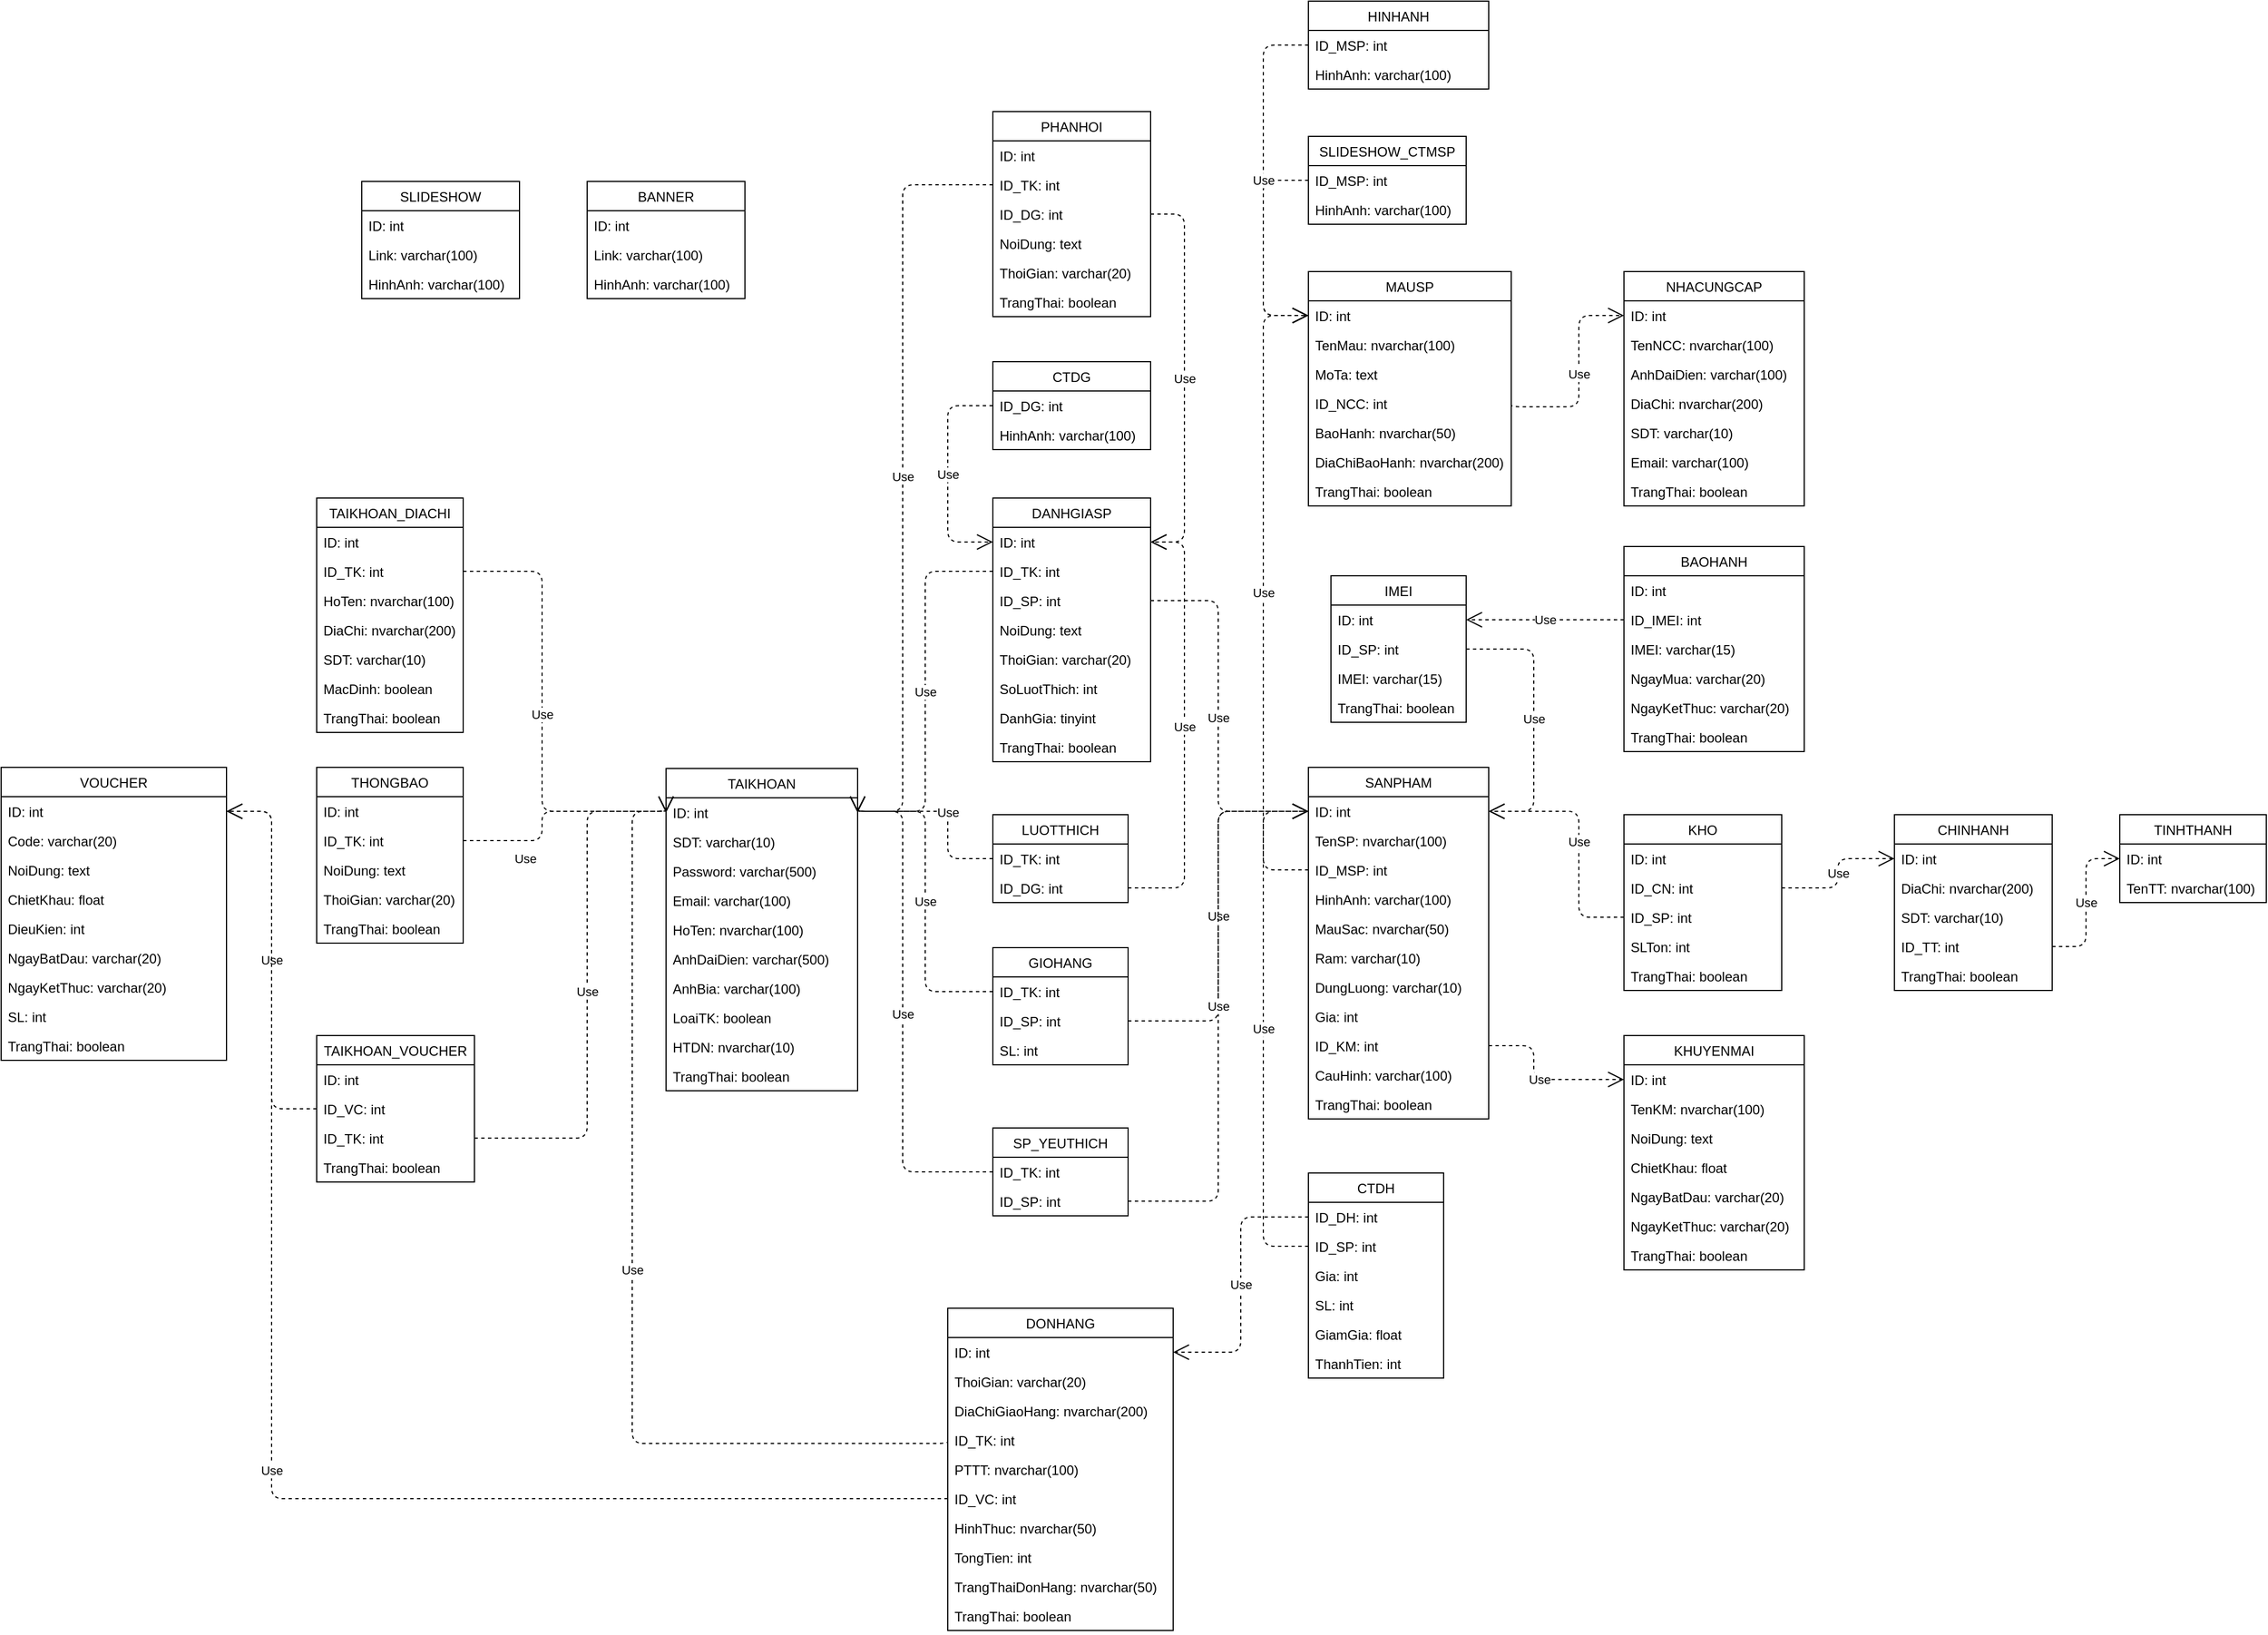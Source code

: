 <mxfile version="14.7.7" type="google"><diagram id="C5RBs43oDa-KdzZeNtuy" name="Page-1"><mxGraphModel dx="2287" dy="623" grid="1" gridSize="10" guides="1" tooltips="1" connect="1" arrows="1" fold="1" page="1" pageScale="1" pageWidth="827" pageHeight="1169" math="0" shadow="0"><root><mxCell id="WIyWlLk6GJQsqaUBKTNV-0"/><mxCell id="WIyWlLk6GJQsqaUBKTNV-1" parent="WIyWlLk6GJQsqaUBKTNV-0"/><mxCell id="8Z_vOjGrLS26lPPmXZ3W-2" value="NHACUNGCAP" style="swimlane;fontStyle=0;childLayout=stackLayout;horizontal=1;startSize=26;fillColor=none;horizontalStack=0;resizeParent=1;resizeParentMax=0;resizeLast=0;collapsible=1;marginBottom=0;" parent="WIyWlLk6GJQsqaUBKTNV-1" vertex="1"><mxGeometry x="1120" y="240" width="160" height="208" as="geometry"/></mxCell><mxCell id="8Z_vOjGrLS26lPPmXZ3W-3" value="ID: int" style="text;strokeColor=none;fillColor=none;align=left;verticalAlign=top;spacingLeft=4;spacingRight=4;overflow=hidden;rotatable=0;points=[[0,0.5],[1,0.5]];portConstraint=eastwest;" parent="8Z_vOjGrLS26lPPmXZ3W-2" vertex="1"><mxGeometry y="26" width="160" height="26" as="geometry"/></mxCell><mxCell id="8Z_vOjGrLS26lPPmXZ3W-4" value="TenNCC: nvarchar(100)" style="text;strokeColor=none;fillColor=none;align=left;verticalAlign=top;spacingLeft=4;spacingRight=4;overflow=hidden;rotatable=0;points=[[0,0.5],[1,0.5]];portConstraint=eastwest;" parent="8Z_vOjGrLS26lPPmXZ3W-2" vertex="1"><mxGeometry y="52" width="160" height="26" as="geometry"/></mxCell><mxCell id="9dhOqO4RSiLsUCUddJfJ-0" value="AnhDaiDien: varchar(100)" style="text;strokeColor=none;fillColor=none;align=left;verticalAlign=top;spacingLeft=4;spacingRight=4;overflow=hidden;rotatable=0;points=[[0,0.5],[1,0.5]];portConstraint=eastwest;" parent="8Z_vOjGrLS26lPPmXZ3W-2" vertex="1"><mxGeometry y="78" width="160" height="26" as="geometry"/></mxCell><mxCell id="8Z_vOjGrLS26lPPmXZ3W-5" value="DiaChi: nvarchar(200)" style="text;strokeColor=none;fillColor=none;align=left;verticalAlign=top;spacingLeft=4;spacingRight=4;overflow=hidden;rotatable=0;points=[[0,0.5],[1,0.5]];portConstraint=eastwest;" parent="8Z_vOjGrLS26lPPmXZ3W-2" vertex="1"><mxGeometry y="104" width="160" height="26" as="geometry"/></mxCell><mxCell id="8Z_vOjGrLS26lPPmXZ3W-6" value="SDT: varchar(10)" style="text;strokeColor=none;fillColor=none;align=left;verticalAlign=top;spacingLeft=4;spacingRight=4;overflow=hidden;rotatable=0;points=[[0,0.5],[1,0.5]];portConstraint=eastwest;" parent="8Z_vOjGrLS26lPPmXZ3W-2" vertex="1"><mxGeometry y="130" width="160" height="26" as="geometry"/></mxCell><mxCell id="8Z_vOjGrLS26lPPmXZ3W-12" value="Email: varchar(100)" style="text;strokeColor=none;fillColor=none;align=left;verticalAlign=top;spacingLeft=4;spacingRight=4;overflow=hidden;rotatable=0;points=[[0,0.5],[1,0.5]];portConstraint=eastwest;" parent="8Z_vOjGrLS26lPPmXZ3W-2" vertex="1"><mxGeometry y="156" width="160" height="26" as="geometry"/></mxCell><mxCell id="8Z_vOjGrLS26lPPmXZ3W-13" value="TrangThai: boolean" style="text;strokeColor=none;fillColor=none;align=left;verticalAlign=top;spacingLeft=4;spacingRight=4;overflow=hidden;rotatable=0;points=[[0,0.5],[1,0.5]];portConstraint=eastwest;" parent="8Z_vOjGrLS26lPPmXZ3W-2" vertex="1"><mxGeometry y="182" width="160" height="26" as="geometry"/></mxCell><mxCell id="8Z_vOjGrLS26lPPmXZ3W-14" value="MAUSP" style="swimlane;fontStyle=0;childLayout=stackLayout;horizontal=1;startSize=26;fillColor=none;horizontalStack=0;resizeParent=1;resizeParentMax=0;resizeLast=0;collapsible=1;marginBottom=0;" parent="WIyWlLk6GJQsqaUBKTNV-1" vertex="1"><mxGeometry x="840" y="240" width="180" height="208" as="geometry"/></mxCell><mxCell id="8Z_vOjGrLS26lPPmXZ3W-15" value="ID: int" style="text;strokeColor=none;fillColor=none;align=left;verticalAlign=top;spacingLeft=4;spacingRight=4;overflow=hidden;rotatable=0;points=[[0,0.5],[1,0.5]];portConstraint=eastwest;" parent="8Z_vOjGrLS26lPPmXZ3W-14" vertex="1"><mxGeometry y="26" width="180" height="26" as="geometry"/></mxCell><mxCell id="8Z_vOjGrLS26lPPmXZ3W-16" value="TenMau: nvarchar(100)" style="text;strokeColor=none;fillColor=none;align=left;verticalAlign=top;spacingLeft=4;spacingRight=4;overflow=hidden;rotatable=0;points=[[0,0.5],[1,0.5]];portConstraint=eastwest;" parent="8Z_vOjGrLS26lPPmXZ3W-14" vertex="1"><mxGeometry y="52" width="180" height="26" as="geometry"/></mxCell><mxCell id="8Z_vOjGrLS26lPPmXZ3W-17" value="MoTa: text" style="text;strokeColor=none;fillColor=none;align=left;verticalAlign=top;spacingLeft=4;spacingRight=4;overflow=hidden;rotatable=0;points=[[0,0.5],[1,0.5]];portConstraint=eastwest;" parent="8Z_vOjGrLS26lPPmXZ3W-14" vertex="1"><mxGeometry y="78" width="180" height="26" as="geometry"/></mxCell><mxCell id="8Z_vOjGrLS26lPPmXZ3W-18" value="ID_NCC: int" style="text;strokeColor=none;fillColor=none;align=left;verticalAlign=top;spacingLeft=4;spacingRight=4;overflow=hidden;rotatable=0;points=[[0,0.5],[1,0.5]];portConstraint=eastwest;" parent="8Z_vOjGrLS26lPPmXZ3W-14" vertex="1"><mxGeometry y="104" width="180" height="26" as="geometry"/></mxCell><mxCell id="8Z_vOjGrLS26lPPmXZ3W-19" value="BaoHanh: nvarchar(50)" style="text;strokeColor=none;fillColor=none;align=left;verticalAlign=top;spacingLeft=4;spacingRight=4;overflow=hidden;rotatable=0;points=[[0,0.5],[1,0.5]];portConstraint=eastwest;" parent="8Z_vOjGrLS26lPPmXZ3W-14" vertex="1"><mxGeometry y="130" width="180" height="26" as="geometry"/></mxCell><mxCell id="8Z_vOjGrLS26lPPmXZ3W-20" value="DiaChiBaoHanh: nvarchar(200)" style="text;strokeColor=none;fillColor=none;align=left;verticalAlign=top;spacingLeft=4;spacingRight=4;overflow=hidden;rotatable=0;points=[[0,0.5],[1,0.5]];portConstraint=eastwest;" parent="8Z_vOjGrLS26lPPmXZ3W-14" vertex="1"><mxGeometry y="156" width="180" height="26" as="geometry"/></mxCell><mxCell id="vldQ6BAUKW_3xcg59kS0-0" value="TrangThai: boolean" style="text;strokeColor=none;fillColor=none;align=left;verticalAlign=top;spacingLeft=4;spacingRight=4;overflow=hidden;rotatable=0;points=[[0,0.5],[1,0.5]];portConstraint=eastwest;" parent="8Z_vOjGrLS26lPPmXZ3W-14" vertex="1"><mxGeometry y="182" width="180" height="26" as="geometry"/></mxCell><mxCell id="8Z_vOjGrLS26lPPmXZ3W-21" value="SANPHAM" style="swimlane;fontStyle=0;childLayout=stackLayout;horizontal=1;startSize=26;fillColor=none;horizontalStack=0;resizeParent=1;resizeParentMax=0;resizeLast=0;collapsible=1;marginBottom=0;" parent="WIyWlLk6GJQsqaUBKTNV-1" vertex="1"><mxGeometry x="840" y="680" width="160" height="312" as="geometry"/></mxCell><mxCell id="8Z_vOjGrLS26lPPmXZ3W-22" value="ID: int" style="text;strokeColor=none;fillColor=none;align=left;verticalAlign=top;spacingLeft=4;spacingRight=4;overflow=hidden;rotatable=0;points=[[0,0.5],[1,0.5]];portConstraint=eastwest;" parent="8Z_vOjGrLS26lPPmXZ3W-21" vertex="1"><mxGeometry y="26" width="160" height="26" as="geometry"/></mxCell><mxCell id="quIhb0dODbzH0DlYxzeB-0" value="TenSP: nvarchar(100)" style="text;strokeColor=none;fillColor=none;align=left;verticalAlign=top;spacingLeft=4;spacingRight=4;overflow=hidden;rotatable=0;points=[[0,0.5],[1,0.5]];portConstraint=eastwest;" parent="8Z_vOjGrLS26lPPmXZ3W-21" vertex="1"><mxGeometry y="52" width="160" height="26" as="geometry"/></mxCell><mxCell id="8Z_vOjGrLS26lPPmXZ3W-23" value="ID_MSP: int" style="text;strokeColor=none;fillColor=none;align=left;verticalAlign=top;spacingLeft=4;spacingRight=4;overflow=hidden;rotatable=0;points=[[0,0.5],[1,0.5]];portConstraint=eastwest;" parent="8Z_vOjGrLS26lPPmXZ3W-21" vertex="1"><mxGeometry y="78" width="160" height="26" as="geometry"/></mxCell><mxCell id="8Z_vOjGrLS26lPPmXZ3W-24" value="HinhAnh: varchar(100)" style="text;strokeColor=none;fillColor=none;align=left;verticalAlign=top;spacingLeft=4;spacingRight=4;overflow=hidden;rotatable=0;points=[[0,0.5],[1,0.5]];portConstraint=eastwest;" parent="8Z_vOjGrLS26lPPmXZ3W-21" vertex="1"><mxGeometry y="104" width="160" height="26" as="geometry"/></mxCell><mxCell id="8Z_vOjGrLS26lPPmXZ3W-25" value="MauSac: nvarchar(50)" style="text;strokeColor=none;fillColor=none;align=left;verticalAlign=top;spacingLeft=4;spacingRight=4;overflow=hidden;rotatable=0;points=[[0,0.5],[1,0.5]];portConstraint=eastwest;" parent="8Z_vOjGrLS26lPPmXZ3W-21" vertex="1"><mxGeometry y="130" width="160" height="26" as="geometry"/></mxCell><mxCell id="mJlozveL1XtgMesN7AYh-0" value="Ram: varchar(10)" style="text;strokeColor=none;fillColor=none;align=left;verticalAlign=top;spacingLeft=4;spacingRight=4;overflow=hidden;rotatable=0;points=[[0,0.5],[1,0.5]];portConstraint=eastwest;" parent="8Z_vOjGrLS26lPPmXZ3W-21" vertex="1"><mxGeometry y="156" width="160" height="26" as="geometry"/></mxCell><mxCell id="8Z_vOjGrLS26lPPmXZ3W-26" value="DungLuong: varchar(10)" style="text;strokeColor=none;fillColor=none;align=left;verticalAlign=top;spacingLeft=4;spacingRight=4;overflow=hidden;rotatable=0;points=[[0,0.5],[1,0.5]];portConstraint=eastwest;" parent="8Z_vOjGrLS26lPPmXZ3W-21" vertex="1"><mxGeometry y="182" width="160" height="26" as="geometry"/></mxCell><mxCell id="8Z_vOjGrLS26lPPmXZ3W-27" value="Gia: int" style="text;strokeColor=none;fillColor=none;align=left;verticalAlign=top;spacingLeft=4;spacingRight=4;overflow=hidden;rotatable=0;points=[[0,0.5],[1,0.5]];portConstraint=eastwest;" parent="8Z_vOjGrLS26lPPmXZ3W-21" vertex="1"><mxGeometry y="208" width="160" height="26" as="geometry"/></mxCell><mxCell id="quIhb0dODbzH0DlYxzeB-1" value="ID_KM: int" style="text;strokeColor=none;fillColor=none;align=left;verticalAlign=top;spacingLeft=4;spacingRight=4;overflow=hidden;rotatable=0;points=[[0,0.5],[1,0.5]];portConstraint=eastwest;" parent="8Z_vOjGrLS26lPPmXZ3W-21" vertex="1"><mxGeometry y="234" width="160" height="26" as="geometry"/></mxCell><mxCell id="8Z_vOjGrLS26lPPmXZ3W-30" value="CauHinh: varchar(100)" style="text;strokeColor=none;fillColor=none;align=left;verticalAlign=top;spacingLeft=4;spacingRight=4;overflow=hidden;rotatable=0;points=[[0,0.5],[1,0.5]];portConstraint=eastwest;" parent="8Z_vOjGrLS26lPPmXZ3W-21" vertex="1"><mxGeometry y="260" width="160" height="26" as="geometry"/></mxCell><mxCell id="8Z_vOjGrLS26lPPmXZ3W-31" value="TrangThai: boolean" style="text;strokeColor=none;fillColor=none;align=left;verticalAlign=top;spacingLeft=4;spacingRight=4;overflow=hidden;rotatable=0;points=[[0,0.5],[1,0.5]];portConstraint=eastwest;" parent="8Z_vOjGrLS26lPPmXZ3W-21" vertex="1"><mxGeometry y="286" width="160" height="26" as="geometry"/></mxCell><mxCell id="8Z_vOjGrLS26lPPmXZ3W-32" value="KHUYENMAI" style="swimlane;fontStyle=0;childLayout=stackLayout;horizontal=1;startSize=26;fillColor=none;horizontalStack=0;resizeParent=1;resizeParentMax=0;resizeLast=0;collapsible=1;marginBottom=0;" parent="WIyWlLk6GJQsqaUBKTNV-1" vertex="1"><mxGeometry x="1120" y="918" width="160" height="208" as="geometry"/></mxCell><mxCell id="vldQ6BAUKW_3xcg59kS0-1" value="ID: int" style="text;strokeColor=none;fillColor=none;align=left;verticalAlign=top;spacingLeft=4;spacingRight=4;overflow=hidden;rotatable=0;points=[[0,0.5],[1,0.5]];portConstraint=eastwest;" parent="8Z_vOjGrLS26lPPmXZ3W-32" vertex="1"><mxGeometry y="26" width="160" height="26" as="geometry"/></mxCell><mxCell id="8Z_vOjGrLS26lPPmXZ3W-33" value="TenKM: nvarchar(100)" style="text;strokeColor=none;fillColor=none;align=left;verticalAlign=top;spacingLeft=4;spacingRight=4;overflow=hidden;rotatable=0;points=[[0,0.5],[1,0.5]];portConstraint=eastwest;" parent="8Z_vOjGrLS26lPPmXZ3W-32" vertex="1"><mxGeometry y="52" width="160" height="26" as="geometry"/></mxCell><mxCell id="8Z_vOjGrLS26lPPmXZ3W-34" value="NoiDung: text" style="text;strokeColor=none;fillColor=none;align=left;verticalAlign=top;spacingLeft=4;spacingRight=4;overflow=hidden;rotatable=0;points=[[0,0.5],[1,0.5]];portConstraint=eastwest;" parent="8Z_vOjGrLS26lPPmXZ3W-32" vertex="1"><mxGeometry y="78" width="160" height="26" as="geometry"/></mxCell><mxCell id="Qd5AttBjj22zfPniPCUk-1" value="ChietKhau: float" style="text;strokeColor=none;fillColor=none;align=left;verticalAlign=top;spacingLeft=4;spacingRight=4;overflow=hidden;rotatable=0;points=[[0,0.5],[1,0.5]];portConstraint=eastwest;" parent="8Z_vOjGrLS26lPPmXZ3W-32" vertex="1"><mxGeometry y="104" width="160" height="26" as="geometry"/></mxCell><mxCell id="vldQ6BAUKW_3xcg59kS0-2" value="NgayBatDau: varchar(20)" style="text;strokeColor=none;fillColor=none;align=left;verticalAlign=top;spacingLeft=4;spacingRight=4;overflow=hidden;rotatable=0;points=[[0,0.5],[1,0.5]];portConstraint=eastwest;" parent="8Z_vOjGrLS26lPPmXZ3W-32" vertex="1"><mxGeometry y="130" width="160" height="26" as="geometry"/></mxCell><mxCell id="vldQ6BAUKW_3xcg59kS0-3" value="NgayKetThuc: varchar(20)" style="text;strokeColor=none;fillColor=none;align=left;verticalAlign=top;spacingLeft=4;spacingRight=4;overflow=hidden;rotatable=0;points=[[0,0.5],[1,0.5]];portConstraint=eastwest;" parent="8Z_vOjGrLS26lPPmXZ3W-32" vertex="1"><mxGeometry y="156" width="160" height="26" as="geometry"/></mxCell><mxCell id="vldQ6BAUKW_3xcg59kS0-4" value="TrangThai: boolean" style="text;strokeColor=none;fillColor=none;align=left;verticalAlign=top;spacingLeft=4;spacingRight=4;overflow=hidden;rotatable=0;points=[[0,0.5],[1,0.5]];portConstraint=eastwest;" parent="8Z_vOjGrLS26lPPmXZ3W-32" vertex="1"><mxGeometry y="182" width="160" height="26" as="geometry"/></mxCell><mxCell id="8Z_vOjGrLS26lPPmXZ3W-43" value="DONHANG" style="swimlane;fontStyle=0;childLayout=stackLayout;horizontal=1;startSize=26;fillColor=none;horizontalStack=0;resizeParent=1;resizeParentMax=0;resizeLast=0;collapsible=1;marginBottom=0;" parent="WIyWlLk6GJQsqaUBKTNV-1" vertex="1"><mxGeometry x="520" y="1160" width="200" height="286" as="geometry"/></mxCell><mxCell id="8Z_vOjGrLS26lPPmXZ3W-44" value="ID: int" style="text;strokeColor=none;fillColor=none;align=left;verticalAlign=top;spacingLeft=4;spacingRight=4;overflow=hidden;rotatable=0;points=[[0,0.5],[1,0.5]];portConstraint=eastwest;" parent="8Z_vOjGrLS26lPPmXZ3W-43" vertex="1"><mxGeometry y="26" width="200" height="26" as="geometry"/></mxCell><mxCell id="8Z_vOjGrLS26lPPmXZ3W-45" value="ThoiGian: varchar(20)" style="text;strokeColor=none;fillColor=none;align=left;verticalAlign=top;spacingLeft=4;spacingRight=4;overflow=hidden;rotatable=0;points=[[0,0.5],[1,0.5]];portConstraint=eastwest;" parent="8Z_vOjGrLS26lPPmXZ3W-43" vertex="1"><mxGeometry y="52" width="200" height="26" as="geometry"/></mxCell><mxCell id="8Z_vOjGrLS26lPPmXZ3W-46" value="DiaChiGiaoHang: nvarchar(200)" style="text;strokeColor=none;fillColor=none;align=left;verticalAlign=top;spacingLeft=4;spacingRight=4;overflow=hidden;rotatable=0;points=[[0,0.5],[1,0.5]];portConstraint=eastwest;" parent="8Z_vOjGrLS26lPPmXZ3W-43" vertex="1"><mxGeometry y="78" width="200" height="26" as="geometry"/></mxCell><mxCell id="8Z_vOjGrLS26lPPmXZ3W-47" value="ID_TK: int" style="text;strokeColor=none;fillColor=none;align=left;verticalAlign=top;spacingLeft=4;spacingRight=4;overflow=hidden;rotatable=0;points=[[0,0.5],[1,0.5]];portConstraint=eastwest;" parent="8Z_vOjGrLS26lPPmXZ3W-43" vertex="1"><mxGeometry y="104" width="200" height="26" as="geometry"/></mxCell><mxCell id="8Z_vOjGrLS26lPPmXZ3W-48" value="PTTT: nvarchar(100)" style="text;strokeColor=none;fillColor=none;align=left;verticalAlign=top;spacingLeft=4;spacingRight=4;overflow=hidden;rotatable=0;points=[[0,0.5],[1,0.5]];portConstraint=eastwest;" parent="8Z_vOjGrLS26lPPmXZ3W-43" vertex="1"><mxGeometry y="130" width="200" height="26" as="geometry"/></mxCell><mxCell id="l90uzCowzxMEM8S8ALP8-0" value="ID_VC: int" style="text;strokeColor=none;fillColor=none;align=left;verticalAlign=top;spacingLeft=4;spacingRight=4;overflow=hidden;rotatable=0;points=[[0,0.5],[1,0.5]];portConstraint=eastwest;" parent="8Z_vOjGrLS26lPPmXZ3W-43" vertex="1"><mxGeometry y="156" width="200" height="26" as="geometry"/></mxCell><mxCell id="OkirNIgTiJxuuBSSLeyr-0" value="HinhThuc: nvarchar(50)" style="text;strokeColor=none;fillColor=none;align=left;verticalAlign=top;spacingLeft=4;spacingRight=4;overflow=hidden;rotatable=0;points=[[0,0.5],[1,0.5]];portConstraint=eastwest;" parent="8Z_vOjGrLS26lPPmXZ3W-43" vertex="1"><mxGeometry y="182" width="200" height="26" as="geometry"/></mxCell><mxCell id="8Z_vOjGrLS26lPPmXZ3W-49" value="TongTien: int" style="text;strokeColor=none;fillColor=none;align=left;verticalAlign=top;spacingLeft=4;spacingRight=4;overflow=hidden;rotatable=0;points=[[0,0.5],[1,0.5]];portConstraint=eastwest;" parent="8Z_vOjGrLS26lPPmXZ3W-43" vertex="1"><mxGeometry y="208" width="200" height="26" as="geometry"/></mxCell><mxCell id="yYZTQrDPFwMVAWgdQtHf-1" value="TrangThaiDonHang: nvarchar(50)" style="text;strokeColor=none;fillColor=none;align=left;verticalAlign=top;spacingLeft=4;spacingRight=4;overflow=hidden;rotatable=0;points=[[0,0.5],[1,0.5]];portConstraint=eastwest;" parent="8Z_vOjGrLS26lPPmXZ3W-43" vertex="1"><mxGeometry y="234" width="200" height="26" as="geometry"/></mxCell><mxCell id="8Z_vOjGrLS26lPPmXZ3W-53" value="TrangThai: boolean" style="text;strokeColor=none;fillColor=none;align=left;verticalAlign=top;spacingLeft=4;spacingRight=4;overflow=hidden;rotatable=0;points=[[0,0.5],[1,0.5]];portConstraint=eastwest;" parent="8Z_vOjGrLS26lPPmXZ3W-43" vertex="1"><mxGeometry y="260" width="200" height="26" as="geometry"/></mxCell><mxCell id="8Z_vOjGrLS26lPPmXZ3W-65" value="CTDH" style="swimlane;fontStyle=0;childLayout=stackLayout;horizontal=1;startSize=26;fillColor=none;horizontalStack=0;resizeParent=1;resizeParentMax=0;resizeLast=0;collapsible=1;marginBottom=0;" parent="WIyWlLk6GJQsqaUBKTNV-1" vertex="1"><mxGeometry x="840" y="1040" width="120" height="182" as="geometry"/></mxCell><mxCell id="8Z_vOjGrLS26lPPmXZ3W-66" value="ID_DH: int" style="text;strokeColor=none;fillColor=none;align=left;verticalAlign=top;spacingLeft=4;spacingRight=4;overflow=hidden;rotatable=0;points=[[0,0.5],[1,0.5]];portConstraint=eastwest;" parent="8Z_vOjGrLS26lPPmXZ3W-65" vertex="1"><mxGeometry y="26" width="120" height="26" as="geometry"/></mxCell><mxCell id="8Z_vOjGrLS26lPPmXZ3W-67" value="ID_SP: int" style="text;strokeColor=none;fillColor=none;align=left;verticalAlign=top;spacingLeft=4;spacingRight=4;overflow=hidden;rotatable=0;points=[[0,0.5],[1,0.5]];portConstraint=eastwest;" parent="8Z_vOjGrLS26lPPmXZ3W-65" vertex="1"><mxGeometry y="52" width="120" height="26" as="geometry"/></mxCell><mxCell id="8Z_vOjGrLS26lPPmXZ3W-69" value="Gia: int" style="text;strokeColor=none;fillColor=none;align=left;verticalAlign=top;spacingLeft=4;spacingRight=4;overflow=hidden;rotatable=0;points=[[0,0.5],[1,0.5]];portConstraint=eastwest;" parent="8Z_vOjGrLS26lPPmXZ3W-65" vertex="1"><mxGeometry y="78" width="120" height="26" as="geometry"/></mxCell><mxCell id="8Z_vOjGrLS26lPPmXZ3W-68" value="SL: int" style="text;strokeColor=none;fillColor=none;align=left;verticalAlign=top;spacingLeft=4;spacingRight=4;overflow=hidden;rotatable=0;points=[[0,0.5],[1,0.5]];portConstraint=eastwest;" parent="8Z_vOjGrLS26lPPmXZ3W-65" vertex="1"><mxGeometry y="104" width="120" height="26" as="geometry"/></mxCell><mxCell id="Qd5AttBjj22zfPniPCUk-0" value="GiamGia: float" style="text;strokeColor=none;fillColor=none;align=left;verticalAlign=top;spacingLeft=4;spacingRight=4;overflow=hidden;rotatable=0;points=[[0,0.5],[1,0.5]];portConstraint=eastwest;" parent="8Z_vOjGrLS26lPPmXZ3W-65" vertex="1"><mxGeometry y="130" width="120" height="26" as="geometry"/></mxCell><mxCell id="8Z_vOjGrLS26lPPmXZ3W-71" value="ThanhTien: int" style="text;strokeColor=none;fillColor=none;align=left;verticalAlign=top;spacingLeft=4;spacingRight=4;overflow=hidden;rotatable=0;points=[[0,0.5],[1,0.5]];portConstraint=eastwest;" parent="8Z_vOjGrLS26lPPmXZ3W-65" vertex="1"><mxGeometry y="156" width="120" height="26" as="geometry"/></mxCell><mxCell id="8Z_vOjGrLS26lPPmXZ3W-76" value="TAIKHOAN" style="swimlane;fontStyle=0;childLayout=stackLayout;horizontal=1;startSize=26;fillColor=none;horizontalStack=0;resizeParent=1;resizeParentMax=0;resizeLast=0;collapsible=1;marginBottom=0;" parent="WIyWlLk6GJQsqaUBKTNV-1" vertex="1"><mxGeometry x="270" y="681" width="170" height="286" as="geometry"/></mxCell><mxCell id="8Z_vOjGrLS26lPPmXZ3W-82" value="ID: int" style="text;strokeColor=none;fillColor=none;align=left;verticalAlign=top;spacingLeft=4;spacingRight=4;overflow=hidden;rotatable=0;points=[[0,0.5],[1,0.5]];portConstraint=eastwest;" parent="8Z_vOjGrLS26lPPmXZ3W-76" vertex="1"><mxGeometry y="26" width="170" height="26" as="geometry"/></mxCell><mxCell id="8Z_vOjGrLS26lPPmXZ3W-77" value="SDT: varchar(10)" style="text;strokeColor=none;fillColor=none;align=left;verticalAlign=top;spacingLeft=4;spacingRight=4;overflow=hidden;rotatable=0;points=[[0,0.5],[1,0.5]];portConstraint=eastwest;" parent="8Z_vOjGrLS26lPPmXZ3W-76" vertex="1"><mxGeometry y="52" width="170" height="26" as="geometry"/></mxCell><mxCell id="8Z_vOjGrLS26lPPmXZ3W-80" value="Password: varchar(500)" style="text;strokeColor=none;fillColor=none;align=left;verticalAlign=top;spacingLeft=4;spacingRight=4;overflow=hidden;rotatable=0;points=[[0,0.5],[1,0.5]];portConstraint=eastwest;" parent="8Z_vOjGrLS26lPPmXZ3W-76" vertex="1"><mxGeometry y="78" width="170" height="26" as="geometry"/></mxCell><mxCell id="uJfjtiJi-Jm3XUOLNNET-0" value="Email: varchar(100)" style="text;strokeColor=none;fillColor=none;align=left;verticalAlign=top;spacingLeft=4;spacingRight=4;overflow=hidden;rotatable=0;points=[[0,0.5],[1,0.5]];portConstraint=eastwest;" parent="8Z_vOjGrLS26lPPmXZ3W-76" vertex="1"><mxGeometry y="104" width="170" height="26" as="geometry"/></mxCell><mxCell id="8Z_vOjGrLS26lPPmXZ3W-78" value="HoTen: nvarchar(100)" style="text;strokeColor=none;fillColor=none;align=left;verticalAlign=top;spacingLeft=4;spacingRight=4;overflow=hidden;rotatable=0;points=[[0,0.5],[1,0.5]];portConstraint=eastwest;" parent="8Z_vOjGrLS26lPPmXZ3W-76" vertex="1"><mxGeometry y="130" width="170" height="26" as="geometry"/></mxCell><mxCell id="8Z_vOjGrLS26lPPmXZ3W-81" value="AnhDaiDien: varchar(500)" style="text;strokeColor=none;fillColor=none;align=left;verticalAlign=top;spacingLeft=4;spacingRight=4;overflow=hidden;rotatable=0;points=[[0,0.5],[1,0.5]];portConstraint=eastwest;" parent="8Z_vOjGrLS26lPPmXZ3W-76" vertex="1"><mxGeometry y="156" width="170" height="26" as="geometry"/></mxCell><mxCell id="rse5Dx3vYuSTh2pCwWWo-11" value="AnhBia: varchar(100)" style="text;strokeColor=none;fillColor=none;align=left;verticalAlign=top;spacingLeft=4;spacingRight=4;overflow=hidden;rotatable=0;points=[[0,0.5],[1,0.5]];portConstraint=eastwest;" parent="8Z_vOjGrLS26lPPmXZ3W-76" vertex="1"><mxGeometry y="182" width="170" height="26" as="geometry"/></mxCell><mxCell id="8Z_vOjGrLS26lPPmXZ3W-84" value="LoaiTK: boolean&#10;" style="text;strokeColor=none;fillColor=none;align=left;verticalAlign=top;spacingLeft=4;spacingRight=4;overflow=hidden;rotatable=0;points=[[0,0.5],[1,0.5]];portConstraint=eastwest;" parent="8Z_vOjGrLS26lPPmXZ3W-76" vertex="1"><mxGeometry y="208" width="170" height="26" as="geometry"/></mxCell><mxCell id="Qd5AttBjj22zfPniPCUk-5" value="HTDN: nvarchar(10)" style="text;strokeColor=none;fillColor=none;align=left;verticalAlign=top;spacingLeft=4;spacingRight=4;overflow=hidden;rotatable=0;points=[[0,0.5],[1,0.5]];portConstraint=eastwest;" parent="8Z_vOjGrLS26lPPmXZ3W-76" vertex="1"><mxGeometry y="234" width="170" height="26" as="geometry"/></mxCell><mxCell id="8Z_vOjGrLS26lPPmXZ3W-86" value="TrangThai: boolean" style="text;strokeColor=none;fillColor=none;align=left;verticalAlign=top;spacingLeft=4;spacingRight=4;overflow=hidden;rotatable=0;points=[[0,0.5],[1,0.5]];portConstraint=eastwest;" parent="8Z_vOjGrLS26lPPmXZ3W-76" vertex="1"><mxGeometry y="260" width="170" height="26" as="geometry"/></mxCell><mxCell id="8Z_vOjGrLS26lPPmXZ3W-87" value="DANHGIASP" style="swimlane;fontStyle=0;childLayout=stackLayout;horizontal=1;startSize=26;fillColor=none;horizontalStack=0;resizeParent=1;resizeParentMax=0;resizeLast=0;collapsible=1;marginBottom=0;" parent="WIyWlLk6GJQsqaUBKTNV-1" vertex="1"><mxGeometry x="560" y="441" width="140" height="234" as="geometry"/></mxCell><mxCell id="vldQ6BAUKW_3xcg59kS0-5" value="ID: int" style="text;strokeColor=none;fillColor=none;align=left;verticalAlign=top;spacingLeft=4;spacingRight=4;overflow=hidden;rotatable=0;points=[[0,0.5],[1,0.5]];portConstraint=eastwest;" parent="8Z_vOjGrLS26lPPmXZ3W-87" vertex="1"><mxGeometry y="26" width="140" height="26" as="geometry"/></mxCell><mxCell id="8Z_vOjGrLS26lPPmXZ3W-88" value="ID_TK: int" style="text;strokeColor=none;fillColor=none;align=left;verticalAlign=top;spacingLeft=4;spacingRight=4;overflow=hidden;rotatable=0;points=[[0,0.5],[1,0.5]];portConstraint=eastwest;" parent="8Z_vOjGrLS26lPPmXZ3W-87" vertex="1"><mxGeometry y="52" width="140" height="26" as="geometry"/></mxCell><mxCell id="8Z_vOjGrLS26lPPmXZ3W-89" value="ID_SP: int" style="text;strokeColor=none;fillColor=none;align=left;verticalAlign=top;spacingLeft=4;spacingRight=4;overflow=hidden;rotatable=0;points=[[0,0.5],[1,0.5]];portConstraint=eastwest;" parent="8Z_vOjGrLS26lPPmXZ3W-87" vertex="1"><mxGeometry y="78" width="140" height="26" as="geometry"/></mxCell><mxCell id="8Z_vOjGrLS26lPPmXZ3W-90" value="NoiDung: text" style="text;strokeColor=none;fillColor=none;align=left;verticalAlign=top;spacingLeft=4;spacingRight=4;overflow=hidden;rotatable=0;points=[[0,0.5],[1,0.5]];portConstraint=eastwest;" parent="8Z_vOjGrLS26lPPmXZ3W-87" vertex="1"><mxGeometry y="104" width="140" height="26" as="geometry"/></mxCell><mxCell id="8Z_vOjGrLS26lPPmXZ3W-91" value="ThoiGian: varchar(20)" style="text;strokeColor=none;fillColor=none;align=left;verticalAlign=top;spacingLeft=4;spacingRight=4;overflow=hidden;rotatable=0;points=[[0,0.5],[1,0.5]];portConstraint=eastwest;" parent="8Z_vOjGrLS26lPPmXZ3W-87" vertex="1"><mxGeometry y="130" width="140" height="26" as="geometry"/></mxCell><mxCell id="rse5Dx3vYuSTh2pCwWWo-0" value="SoLuotThich: int" style="text;strokeColor=none;fillColor=none;align=left;verticalAlign=top;spacingLeft=4;spacingRight=4;overflow=hidden;rotatable=0;points=[[0,0.5],[1,0.5]];portConstraint=eastwest;" parent="8Z_vOjGrLS26lPPmXZ3W-87" vertex="1"><mxGeometry y="156" width="140" height="26" as="geometry"/></mxCell><mxCell id="_iEm-BG6P6Baz625HQr2-0" value="DanhGia: tinyint" style="text;strokeColor=none;fillColor=none;align=left;verticalAlign=top;spacingLeft=4;spacingRight=4;overflow=hidden;rotatable=0;points=[[0,0.5],[1,0.5]];portConstraint=eastwest;" parent="8Z_vOjGrLS26lPPmXZ3W-87" vertex="1"><mxGeometry y="182" width="140" height="26" as="geometry"/></mxCell><mxCell id="8Z_vOjGrLS26lPPmXZ3W-97" value="TrangThai: boolean" style="text;strokeColor=none;fillColor=none;align=left;verticalAlign=top;spacingLeft=4;spacingRight=4;overflow=hidden;rotatable=0;points=[[0,0.5],[1,0.5]];portConstraint=eastwest;" parent="8Z_vOjGrLS26lPPmXZ3W-87" vertex="1"><mxGeometry y="208" width="140" height="26" as="geometry"/></mxCell><mxCell id="8Z_vOjGrLS26lPPmXZ3W-109" value="SLIDESHOW" style="swimlane;fontStyle=0;childLayout=stackLayout;horizontal=1;startSize=26;fillColor=none;horizontalStack=0;resizeParent=1;resizeParentMax=0;resizeLast=0;collapsible=1;marginBottom=0;" parent="WIyWlLk6GJQsqaUBKTNV-1" vertex="1"><mxGeometry y="160" width="140" height="104" as="geometry"/></mxCell><mxCell id="8Z_vOjGrLS26lPPmXZ3W-110" value="ID: int" style="text;strokeColor=none;fillColor=none;align=left;verticalAlign=top;spacingLeft=4;spacingRight=4;overflow=hidden;rotatable=0;points=[[0,0.5],[1,0.5]];portConstraint=eastwest;" parent="8Z_vOjGrLS26lPPmXZ3W-109" vertex="1"><mxGeometry y="26" width="140" height="26" as="geometry"/></mxCell><mxCell id="8Z_vOjGrLS26lPPmXZ3W-111" value="Link: varchar(100)" style="text;strokeColor=none;fillColor=none;align=left;verticalAlign=top;spacingLeft=4;spacingRight=4;overflow=hidden;rotatable=0;points=[[0,0.5],[1,0.5]];portConstraint=eastwest;" parent="8Z_vOjGrLS26lPPmXZ3W-109" vertex="1"><mxGeometry y="52" width="140" height="26" as="geometry"/></mxCell><mxCell id="8Z_vOjGrLS26lPPmXZ3W-112" value="HinhAnh: varchar(100)" style="text;strokeColor=none;fillColor=none;align=left;verticalAlign=top;spacingLeft=4;spacingRight=4;overflow=hidden;rotatable=0;points=[[0,0.5],[1,0.5]];portConstraint=eastwest;" parent="8Z_vOjGrLS26lPPmXZ3W-109" vertex="1"><mxGeometry y="78" width="140" height="26" as="geometry"/></mxCell><mxCell id="8Z_vOjGrLS26lPPmXZ3W-120" value="Use" style="endArrow=open;endSize=12;dashed=1;html=1;entryX=0;entryY=0.5;entryDx=0;entryDy=0;exitX=0;exitY=0.5;exitDx=0;exitDy=0;edgeStyle=orthogonalEdgeStyle;" parent="WIyWlLk6GJQsqaUBKTNV-1" source="8Z_vOjGrLS26lPPmXZ3W-23" target="8Z_vOjGrLS26lPPmXZ3W-15" edge="1"><mxGeometry width="160" relative="1" as="geometry"><mxPoint x="380" y="570" as="sourcePoint"/><mxPoint x="540" y="570" as="targetPoint"/><Array as="points"><mxPoint x="800" y="771"/><mxPoint x="800" y="279"/></Array></mxGeometry></mxCell><mxCell id="8Z_vOjGrLS26lPPmXZ3W-122" value="Use" style="endArrow=open;endSize=12;dashed=1;html=1;entryX=0;entryY=0.5;entryDx=0;entryDy=0;edgeStyle=orthogonalEdgeStyle;exitX=1;exitY=0.5;exitDx=0;exitDy=0;" parent="WIyWlLk6GJQsqaUBKTNV-1" source="8Z_vOjGrLS26lPPmXZ3W-18" target="8Z_vOjGrLS26lPPmXZ3W-3" edge="1"><mxGeometry width="160" relative="1" as="geometry"><mxPoint x="1070" y="380" as="sourcePoint"/><mxPoint x="590" y="355" as="targetPoint"/><Array as="points"><mxPoint x="1020" y="360"/><mxPoint x="1080" y="360"/><mxPoint x="1080" y="279"/></Array></mxGeometry></mxCell><mxCell id="8Z_vOjGrLS26lPPmXZ3W-133" value="Use" style="endArrow=open;endSize=12;dashed=1;html=1;entryX=1;entryY=0.5;entryDx=0;entryDy=0;exitX=0;exitY=0.5;exitDx=0;exitDy=0;edgeStyle=orthogonalEdgeStyle;" parent="WIyWlLk6GJQsqaUBKTNV-1" source="8Z_vOjGrLS26lPPmXZ3W-88" target="8Z_vOjGrLS26lPPmXZ3W-82" edge="1"><mxGeometry width="160" relative="1" as="geometry"><mxPoint x="490" y="928.0" as="sourcePoint"/><mxPoint x="390" y="766" as="targetPoint"/><Array as="points"><mxPoint x="500" y="506"/><mxPoint x="500" y="719"/></Array></mxGeometry></mxCell><mxCell id="8Z_vOjGrLS26lPPmXZ3W-134" value="Use" style="endArrow=open;endSize=12;dashed=1;html=1;entryX=0;entryY=0.5;entryDx=0;entryDy=0;edgeStyle=orthogonalEdgeStyle;exitX=1;exitY=0.5;exitDx=0;exitDy=0;" parent="WIyWlLk6GJQsqaUBKTNV-1" source="8Z_vOjGrLS26lPPmXZ3W-89" target="8Z_vOjGrLS26lPPmXZ3W-22" edge="1"><mxGeometry width="160" relative="1" as="geometry"><mxPoint x="720" y="607" as="sourcePoint"/><mxPoint x="600" y="618" as="targetPoint"/><Array as="points"><mxPoint x="760" y="532"/><mxPoint x="760" y="719"/></Array></mxGeometry></mxCell><mxCell id="vldQ6BAUKW_3xcg59kS0-17" value="Use" style="endArrow=open;endSize=12;dashed=1;html=1;edgeStyle=orthogonalEdgeStyle;exitX=1;exitY=0.5;exitDx=0;exitDy=0;entryX=0;entryY=0.5;entryDx=0;entryDy=0;" parent="WIyWlLk6GJQsqaUBKTNV-1" source="quIhb0dODbzH0DlYxzeB-1" target="vldQ6BAUKW_3xcg59kS0-1" edge="1"><mxGeometry width="160" relative="1" as="geometry"><mxPoint x="620" y="840" as="sourcePoint"/><mxPoint x="1040" y="1100" as="targetPoint"/><Array as="points"><mxPoint x="1040" y="927"/><mxPoint x="1040" y="957"/></Array></mxGeometry></mxCell><mxCell id="08YLhDH_QSElFJn99n-x-0" value="BAOHANH" style="swimlane;fontStyle=0;childLayout=stackLayout;horizontal=1;startSize=26;fillColor=none;horizontalStack=0;resizeParent=1;resizeParentMax=0;resizeLast=0;collapsible=1;marginBottom=0;" parent="WIyWlLk6GJQsqaUBKTNV-1" vertex="1"><mxGeometry x="1120" y="484" width="160" height="182" as="geometry"/></mxCell><mxCell id="PLG8oFJa7jdi8k6Tpn3n-0" value="ID: int" style="text;strokeColor=none;fillColor=none;align=left;verticalAlign=top;spacingLeft=4;spacingRight=4;overflow=hidden;rotatable=0;points=[[0,0.5],[1,0.5]];portConstraint=eastwest;" parent="08YLhDH_QSElFJn99n-x-0" vertex="1"><mxGeometry y="26" width="160" height="26" as="geometry"/></mxCell><mxCell id="08YLhDH_QSElFJn99n-x-2" value="ID_IMEI: int" style="text;strokeColor=none;fillColor=none;align=left;verticalAlign=top;spacingLeft=4;spacingRight=4;overflow=hidden;rotatable=0;points=[[0,0.5],[1,0.5]];portConstraint=eastwest;" parent="08YLhDH_QSElFJn99n-x-0" vertex="1"><mxGeometry y="52" width="160" height="26" as="geometry"/></mxCell><mxCell id="PLG8oFJa7jdi8k6Tpn3n-1" value="IMEI: varchar(15)" style="text;strokeColor=none;fillColor=none;align=left;verticalAlign=top;spacingLeft=4;spacingRight=4;overflow=hidden;rotatable=0;points=[[0,0.5],[1,0.5]];portConstraint=eastwest;" parent="08YLhDH_QSElFJn99n-x-0" vertex="1"><mxGeometry y="78" width="160" height="26" as="geometry"/></mxCell><mxCell id="08YLhDH_QSElFJn99n-x-3" value="NgayMua: varchar(20)" style="text;strokeColor=none;fillColor=none;align=left;verticalAlign=top;spacingLeft=4;spacingRight=4;overflow=hidden;rotatable=0;points=[[0,0.5],[1,0.5]];portConstraint=eastwest;" parent="08YLhDH_QSElFJn99n-x-0" vertex="1"><mxGeometry y="104" width="160" height="26" as="geometry"/></mxCell><mxCell id="08YLhDH_QSElFJn99n-x-5" value="NgayKetThuc: varchar(20)" style="text;strokeColor=none;fillColor=none;align=left;verticalAlign=top;spacingLeft=4;spacingRight=4;overflow=hidden;rotatable=0;points=[[0,0.5],[1,0.5]];portConstraint=eastwest;" parent="08YLhDH_QSElFJn99n-x-0" vertex="1"><mxGeometry y="130" width="160" height="26" as="geometry"/></mxCell><mxCell id="08YLhDH_QSElFJn99n-x-6" value="TrangThai: boolean" style="text;strokeColor=none;fillColor=none;align=left;verticalAlign=top;spacingLeft=4;spacingRight=4;overflow=hidden;rotatable=0;points=[[0,0.5],[1,0.5]];portConstraint=eastwest;" parent="08YLhDH_QSElFJn99n-x-0" vertex="1"><mxGeometry y="156" width="160" height="26" as="geometry"/></mxCell><mxCell id="rse5Dx3vYuSTh2pCwWWo-1" value="LUOTTHICH" style="swimlane;fontStyle=0;childLayout=stackLayout;horizontal=1;startSize=26;fillColor=none;horizontalStack=0;resizeParent=1;resizeParentMax=0;resizeLast=0;collapsible=1;marginBottom=0;" parent="WIyWlLk6GJQsqaUBKTNV-1" vertex="1"><mxGeometry x="560" y="722" width="120" height="78" as="geometry"/></mxCell><mxCell id="rse5Dx3vYuSTh2pCwWWo-3" value="ID_TK: int" style="text;strokeColor=none;fillColor=none;align=left;verticalAlign=top;spacingLeft=4;spacingRight=4;overflow=hidden;rotatable=0;points=[[0,0.5],[1,0.5]];portConstraint=eastwest;" parent="rse5Dx3vYuSTh2pCwWWo-1" vertex="1"><mxGeometry y="26" width="120" height="26" as="geometry"/></mxCell><mxCell id="rse5Dx3vYuSTh2pCwWWo-4" value="ID_DG: int" style="text;strokeColor=none;fillColor=none;align=left;verticalAlign=top;spacingLeft=4;spacingRight=4;overflow=hidden;rotatable=0;points=[[0,0.5],[1,0.5]];portConstraint=eastwest;" parent="rse5Dx3vYuSTh2pCwWWo-1" vertex="1"><mxGeometry y="52" width="120" height="26" as="geometry"/></mxCell><mxCell id="yf2TkNkSTyt_WnkULfZc-0" value="TINHTHANH" style="swimlane;fontStyle=0;childLayout=stackLayout;horizontal=1;startSize=26;fillColor=none;horizontalStack=0;resizeParent=1;resizeParentMax=0;resizeLast=0;collapsible=1;marginBottom=0;" parent="WIyWlLk6GJQsqaUBKTNV-1" vertex="1"><mxGeometry x="1560" y="722" width="130" height="78" as="geometry"/></mxCell><mxCell id="yf2TkNkSTyt_WnkULfZc-1" value="ID: int" style="text;strokeColor=none;fillColor=none;align=left;verticalAlign=top;spacingLeft=4;spacingRight=4;overflow=hidden;rotatable=0;points=[[0,0.5],[1,0.5]];portConstraint=eastwest;" parent="yf2TkNkSTyt_WnkULfZc-0" vertex="1"><mxGeometry y="26" width="130" height="26" as="geometry"/></mxCell><mxCell id="yf2TkNkSTyt_WnkULfZc-2" value="TenTT: nvarchar(100)" style="text;strokeColor=none;fillColor=none;align=left;verticalAlign=top;spacingLeft=4;spacingRight=4;overflow=hidden;rotatable=0;points=[[0,0.5],[1,0.5]];portConstraint=eastwest;" parent="yf2TkNkSTyt_WnkULfZc-0" vertex="1"><mxGeometry y="52" width="130" height="26" as="geometry"/></mxCell><mxCell id="yf2TkNkSTyt_WnkULfZc-6" value="CHINHANH" style="swimlane;fontStyle=0;childLayout=stackLayout;horizontal=1;startSize=26;fillColor=none;horizontalStack=0;resizeParent=1;resizeParentMax=0;resizeLast=0;collapsible=1;marginBottom=0;" parent="WIyWlLk6GJQsqaUBKTNV-1" vertex="1"><mxGeometry x="1360" y="722" width="140" height="156" as="geometry"/></mxCell><mxCell id="yf2TkNkSTyt_WnkULfZc-7" value="ID: int" style="text;strokeColor=none;fillColor=none;align=left;verticalAlign=top;spacingLeft=4;spacingRight=4;overflow=hidden;rotatable=0;points=[[0,0.5],[1,0.5]];portConstraint=eastwest;" parent="yf2TkNkSTyt_WnkULfZc-6" vertex="1"><mxGeometry y="26" width="140" height="26" as="geometry"/></mxCell><mxCell id="yf2TkNkSTyt_WnkULfZc-8" value="DiaChi: nvarchar(200)" style="text;strokeColor=none;fillColor=none;align=left;verticalAlign=top;spacingLeft=4;spacingRight=4;overflow=hidden;rotatable=0;points=[[0,0.5],[1,0.5]];portConstraint=eastwest;" parent="yf2TkNkSTyt_WnkULfZc-6" vertex="1"><mxGeometry y="52" width="140" height="26" as="geometry"/></mxCell><mxCell id="yf2TkNkSTyt_WnkULfZc-9" value="SDT: varchar(10)" style="text;strokeColor=none;fillColor=none;align=left;verticalAlign=top;spacingLeft=4;spacingRight=4;overflow=hidden;rotatable=0;points=[[0,0.5],[1,0.5]];portConstraint=eastwest;" parent="yf2TkNkSTyt_WnkULfZc-6" vertex="1"><mxGeometry y="78" width="140" height="26" as="geometry"/></mxCell><mxCell id="yf2TkNkSTyt_WnkULfZc-10" value="ID_TT: int" style="text;strokeColor=none;fillColor=none;align=left;verticalAlign=top;spacingLeft=4;spacingRight=4;overflow=hidden;rotatable=0;points=[[0,0.5],[1,0.5]];portConstraint=eastwest;" parent="yf2TkNkSTyt_WnkULfZc-6" vertex="1"><mxGeometry y="104" width="140" height="26" as="geometry"/></mxCell><mxCell id="yf2TkNkSTyt_WnkULfZc-20" value="TrangThai: boolean" style="text;strokeColor=none;fillColor=none;align=left;verticalAlign=top;spacingLeft=4;spacingRight=4;overflow=hidden;rotatable=0;points=[[0,0.5],[1,0.5]];portConstraint=eastwest;" parent="yf2TkNkSTyt_WnkULfZc-6" vertex="1"><mxGeometry y="130" width="140" height="26" as="geometry"/></mxCell><mxCell id="yf2TkNkSTyt_WnkULfZc-11" value="Use" style="endArrow=open;endSize=12;dashed=1;html=1;entryX=0;entryY=0.5;entryDx=0;entryDy=0;edgeStyle=orthogonalEdgeStyle;exitX=1;exitY=0.5;exitDx=0;exitDy=0;" parent="WIyWlLk6GJQsqaUBKTNV-1" source="yf2TkNkSTyt_WnkULfZc-10" target="yf2TkNkSTyt_WnkULfZc-1" edge="1"><mxGeometry width="160" relative="1" as="geometry"><mxPoint x="1460" y="879" as="sourcePoint"/><mxPoint x="1480" y="722" as="targetPoint"/><Array as="points"><mxPoint x="1530" y="839"/><mxPoint x="1530" y="761"/></Array></mxGeometry></mxCell><mxCell id="yf2TkNkSTyt_WnkULfZc-13" value="KHO" style="swimlane;fontStyle=0;childLayout=stackLayout;horizontal=1;startSize=26;fillColor=none;horizontalStack=0;resizeParent=1;resizeParentMax=0;resizeLast=0;collapsible=1;marginBottom=0;" parent="WIyWlLk6GJQsqaUBKTNV-1" vertex="1"><mxGeometry x="1120" y="722" width="140" height="156" as="geometry"/></mxCell><mxCell id="yf2TkNkSTyt_WnkULfZc-18" value="ID: int" style="text;strokeColor=none;fillColor=none;align=left;verticalAlign=top;spacingLeft=4;spacingRight=4;overflow=hidden;rotatable=0;points=[[0,0.5],[1,0.5]];portConstraint=eastwest;" parent="yf2TkNkSTyt_WnkULfZc-13" vertex="1"><mxGeometry y="26" width="140" height="26" as="geometry"/></mxCell><mxCell id="yf2TkNkSTyt_WnkULfZc-14" value="ID_CN: int" style="text;strokeColor=none;fillColor=none;align=left;verticalAlign=top;spacingLeft=4;spacingRight=4;overflow=hidden;rotatable=0;points=[[0,0.5],[1,0.5]];portConstraint=eastwest;" parent="yf2TkNkSTyt_WnkULfZc-13" vertex="1"><mxGeometry y="52" width="140" height="26" as="geometry"/></mxCell><mxCell id="yf2TkNkSTyt_WnkULfZc-15" value="ID_SP: int" style="text;strokeColor=none;fillColor=none;align=left;verticalAlign=top;spacingLeft=4;spacingRight=4;overflow=hidden;rotatable=0;points=[[0,0.5],[1,0.5]];portConstraint=eastwest;" parent="yf2TkNkSTyt_WnkULfZc-13" vertex="1"><mxGeometry y="78" width="140" height="26" as="geometry"/></mxCell><mxCell id="yf2TkNkSTyt_WnkULfZc-16" value="SLTon: int" style="text;strokeColor=none;fillColor=none;align=left;verticalAlign=top;spacingLeft=4;spacingRight=4;overflow=hidden;rotatable=0;points=[[0,0.5],[1,0.5]];portConstraint=eastwest;" parent="yf2TkNkSTyt_WnkULfZc-13" vertex="1"><mxGeometry y="104" width="140" height="26" as="geometry"/></mxCell><mxCell id="yf2TkNkSTyt_WnkULfZc-19" value="TrangThai: boolean" style="text;strokeColor=none;fillColor=none;align=left;verticalAlign=top;spacingLeft=4;spacingRight=4;overflow=hidden;rotatable=0;points=[[0,0.5],[1,0.5]];portConstraint=eastwest;" parent="yf2TkNkSTyt_WnkULfZc-13" vertex="1"><mxGeometry y="130" width="140" height="26" as="geometry"/></mxCell><mxCell id="yf2TkNkSTyt_WnkULfZc-22" value="Use" style="endArrow=open;endSize=12;dashed=1;html=1;entryX=0;entryY=0.5;entryDx=0;entryDy=0;edgeStyle=orthogonalEdgeStyle;exitX=1;exitY=0.5;exitDx=0;exitDy=0;" parent="WIyWlLk6GJQsqaUBKTNV-1" source="yf2TkNkSTyt_WnkULfZc-14" target="yf2TkNkSTyt_WnkULfZc-7" edge="1"><mxGeometry width="160" relative="1" as="geometry"><mxPoint x="1290" y="761" as="sourcePoint"/><mxPoint x="1100" y="1022" as="targetPoint"/><Array as="points"><mxPoint x="1310" y="787"/><mxPoint x="1310" y="761"/></Array></mxGeometry></mxCell><mxCell id="pM_3EC0F_yO4fqvh2_-D-0" value="HINHANH" style="swimlane;fontStyle=0;childLayout=stackLayout;horizontal=1;startSize=26;fillColor=none;horizontalStack=0;resizeParent=1;resizeParentMax=0;resizeLast=0;collapsible=1;marginBottom=0;" parent="WIyWlLk6GJQsqaUBKTNV-1" vertex="1"><mxGeometry x="840" width="160" height="78" as="geometry"/></mxCell><mxCell id="pM_3EC0F_yO4fqvh2_-D-2" value="ID_MSP: int" style="text;strokeColor=none;fillColor=none;align=left;verticalAlign=top;spacingLeft=4;spacingRight=4;overflow=hidden;rotatable=0;points=[[0,0.5],[1,0.5]];portConstraint=eastwest;" parent="pM_3EC0F_yO4fqvh2_-D-0" vertex="1"><mxGeometry y="26" width="160" height="26" as="geometry"/></mxCell><mxCell id="pM_3EC0F_yO4fqvh2_-D-3" value="HinhAnh: varchar(100)" style="text;strokeColor=none;fillColor=none;align=left;verticalAlign=top;spacingLeft=4;spacingRight=4;overflow=hidden;rotatable=0;points=[[0,0.5],[1,0.5]];portConstraint=eastwest;" parent="pM_3EC0F_yO4fqvh2_-D-0" vertex="1"><mxGeometry y="52" width="160" height="26" as="geometry"/></mxCell><mxCell id="_iEm-BG6P6Baz625HQr2-1" value="PHANHOI" style="swimlane;fontStyle=0;childLayout=stackLayout;horizontal=1;startSize=26;fillColor=none;horizontalStack=0;resizeParent=1;resizeParentMax=0;resizeLast=0;collapsible=1;marginBottom=0;" parent="WIyWlLk6GJQsqaUBKTNV-1" vertex="1"><mxGeometry x="560" y="98" width="140" height="182" as="geometry"/></mxCell><mxCell id="_iEm-BG6P6Baz625HQr2-2" value="ID: int" style="text;strokeColor=none;fillColor=none;align=left;verticalAlign=top;spacingLeft=4;spacingRight=4;overflow=hidden;rotatable=0;points=[[0,0.5],[1,0.5]];portConstraint=eastwest;" parent="_iEm-BG6P6Baz625HQr2-1" vertex="1"><mxGeometry y="26" width="140" height="26" as="geometry"/></mxCell><mxCell id="_iEm-BG6P6Baz625HQr2-3" value="ID_TK: int" style="text;strokeColor=none;fillColor=none;align=left;verticalAlign=top;spacingLeft=4;spacingRight=4;overflow=hidden;rotatable=0;points=[[0,0.5],[1,0.5]];portConstraint=eastwest;" parent="_iEm-BG6P6Baz625HQr2-1" vertex="1"><mxGeometry y="52" width="140" height="26" as="geometry"/></mxCell><mxCell id="_iEm-BG6P6Baz625HQr2-4" value="ID_DG: int" style="text;strokeColor=none;fillColor=none;align=left;verticalAlign=top;spacingLeft=4;spacingRight=4;overflow=hidden;rotatable=0;points=[[0,0.5],[1,0.5]];portConstraint=eastwest;" parent="_iEm-BG6P6Baz625HQr2-1" vertex="1"><mxGeometry y="78" width="140" height="26" as="geometry"/></mxCell><mxCell id="_iEm-BG6P6Baz625HQr2-5" value="NoiDung: text" style="text;strokeColor=none;fillColor=none;align=left;verticalAlign=top;spacingLeft=4;spacingRight=4;overflow=hidden;rotatable=0;points=[[0,0.5],[1,0.5]];portConstraint=eastwest;" parent="_iEm-BG6P6Baz625HQr2-1" vertex="1"><mxGeometry y="104" width="140" height="26" as="geometry"/></mxCell><mxCell id="_iEm-BG6P6Baz625HQr2-6" value="ThoiGian: varchar(20)" style="text;strokeColor=none;fillColor=none;align=left;verticalAlign=top;spacingLeft=4;spacingRight=4;overflow=hidden;rotatable=0;points=[[0,0.5],[1,0.5]];portConstraint=eastwest;" parent="_iEm-BG6P6Baz625HQr2-1" vertex="1"><mxGeometry y="130" width="140" height="26" as="geometry"/></mxCell><mxCell id="_iEm-BG6P6Baz625HQr2-9" value="TrangThai: boolean" style="text;strokeColor=none;fillColor=none;align=left;verticalAlign=top;spacingLeft=4;spacingRight=4;overflow=hidden;rotatable=0;points=[[0,0.5],[1,0.5]];portConstraint=eastwest;" parent="_iEm-BG6P6Baz625HQr2-1" vertex="1"><mxGeometry y="156" width="140" height="26" as="geometry"/></mxCell><mxCell id="zpSIzZ3QQ5VYuekPaCYB-0" value="VOUCHER" style="swimlane;fontStyle=0;childLayout=stackLayout;horizontal=1;startSize=26;fillColor=none;horizontalStack=0;resizeParent=1;resizeParentMax=0;resizeLast=0;collapsible=1;marginBottom=0;" parent="WIyWlLk6GJQsqaUBKTNV-1" vertex="1"><mxGeometry x="-320" y="680" width="200" height="260" as="geometry"/></mxCell><mxCell id="zpSIzZ3QQ5VYuekPaCYB-1" value="ID: int" style="text;strokeColor=none;fillColor=none;align=left;verticalAlign=top;spacingLeft=4;spacingRight=4;overflow=hidden;rotatable=0;points=[[0,0.5],[1,0.5]];portConstraint=eastwest;" parent="zpSIzZ3QQ5VYuekPaCYB-0" vertex="1"><mxGeometry y="26" width="200" height="26" as="geometry"/></mxCell><mxCell id="zpSIzZ3QQ5VYuekPaCYB-2" value="Code: varchar(20)" style="text;strokeColor=none;fillColor=none;align=left;verticalAlign=top;spacingLeft=4;spacingRight=4;overflow=hidden;rotatable=0;points=[[0,0.5],[1,0.5]];portConstraint=eastwest;" parent="zpSIzZ3QQ5VYuekPaCYB-0" vertex="1"><mxGeometry y="52" width="200" height="26" as="geometry"/></mxCell><mxCell id="zpSIzZ3QQ5VYuekPaCYB-3" value="NoiDung: text" style="text;strokeColor=none;fillColor=none;align=left;verticalAlign=top;spacingLeft=4;spacingRight=4;overflow=hidden;rotatable=0;points=[[0,0.5],[1,0.5]];portConstraint=eastwest;" parent="zpSIzZ3QQ5VYuekPaCYB-0" vertex="1"><mxGeometry y="78" width="200" height="26" as="geometry"/></mxCell><mxCell id="zpSIzZ3QQ5VYuekPaCYB-7" value="ChietKhau: float" style="text;strokeColor=none;fillColor=none;align=left;verticalAlign=top;spacingLeft=4;spacingRight=4;overflow=hidden;rotatable=0;points=[[0,0.5],[1,0.5]];portConstraint=eastwest;" parent="zpSIzZ3QQ5VYuekPaCYB-0" vertex="1"><mxGeometry y="104" width="200" height="26" as="geometry"/></mxCell><mxCell id="bOsfEjPxdT1pgGHnLDwy-0" value="DieuKien: int" style="text;strokeColor=none;fillColor=none;align=left;verticalAlign=top;spacingLeft=4;spacingRight=4;overflow=hidden;rotatable=0;points=[[0,0.5],[1,0.5]];portConstraint=eastwest;" parent="zpSIzZ3QQ5VYuekPaCYB-0" vertex="1"><mxGeometry y="130" width="200" height="26" as="geometry"/></mxCell><mxCell id="zpSIzZ3QQ5VYuekPaCYB-4" value="NgayBatDau: varchar(20)" style="text;strokeColor=none;fillColor=none;align=left;verticalAlign=top;spacingLeft=4;spacingRight=4;overflow=hidden;rotatable=0;points=[[0,0.5],[1,0.5]];portConstraint=eastwest;" parent="zpSIzZ3QQ5VYuekPaCYB-0" vertex="1"><mxGeometry y="156" width="200" height="26" as="geometry"/></mxCell><mxCell id="zpSIzZ3QQ5VYuekPaCYB-5" value="NgayKetThuc: varchar(20)" style="text;strokeColor=none;fillColor=none;align=left;verticalAlign=top;spacingLeft=4;spacingRight=4;overflow=hidden;rotatable=0;points=[[0,0.5],[1,0.5]];portConstraint=eastwest;" parent="zpSIzZ3QQ5VYuekPaCYB-0" vertex="1"><mxGeometry y="182" width="200" height="26" as="geometry"/></mxCell><mxCell id="zpSIzZ3QQ5VYuekPaCYB-8" value="SL: int" style="text;strokeColor=none;fillColor=none;align=left;verticalAlign=top;spacingLeft=4;spacingRight=4;overflow=hidden;rotatable=0;points=[[0,0.5],[1,0.5]];portConstraint=eastwest;" parent="zpSIzZ3QQ5VYuekPaCYB-0" vertex="1"><mxGeometry y="208" width="200" height="26" as="geometry"/></mxCell><mxCell id="zpSIzZ3QQ5VYuekPaCYB-6" value="TrangThai: boolean" style="text;strokeColor=none;fillColor=none;align=left;verticalAlign=top;spacingLeft=4;spacingRight=4;overflow=hidden;rotatable=0;points=[[0,0.5],[1,0.5]];portConstraint=eastwest;" parent="zpSIzZ3QQ5VYuekPaCYB-0" vertex="1"><mxGeometry y="234" width="200" height="26" as="geometry"/></mxCell><mxCell id="zpSIzZ3QQ5VYuekPaCYB-9" value="TAIKHOAN_VOUCHER" style="swimlane;fontStyle=0;childLayout=stackLayout;horizontal=1;startSize=26;fillColor=none;horizontalStack=0;resizeParent=1;resizeParentMax=0;resizeLast=0;collapsible=1;marginBottom=0;" parent="WIyWlLk6GJQsqaUBKTNV-1" vertex="1"><mxGeometry x="-40" y="918" width="140" height="130" as="geometry"/></mxCell><mxCell id="zpSIzZ3QQ5VYuekPaCYB-10" value="ID: int" style="text;strokeColor=none;fillColor=none;align=left;verticalAlign=top;spacingLeft=4;spacingRight=4;overflow=hidden;rotatable=0;points=[[0,0.5],[1,0.5]];portConstraint=eastwest;" parent="zpSIzZ3QQ5VYuekPaCYB-9" vertex="1"><mxGeometry y="26" width="140" height="26" as="geometry"/></mxCell><mxCell id="zpSIzZ3QQ5VYuekPaCYB-11" value="ID_VC: int" style="text;strokeColor=none;fillColor=none;align=left;verticalAlign=top;spacingLeft=4;spacingRight=4;overflow=hidden;rotatable=0;points=[[0,0.5],[1,0.5]];portConstraint=eastwest;" parent="zpSIzZ3QQ5VYuekPaCYB-9" vertex="1"><mxGeometry y="52" width="140" height="26" as="geometry"/></mxCell><mxCell id="zpSIzZ3QQ5VYuekPaCYB-12" value="ID_TK: int" style="text;strokeColor=none;fillColor=none;align=left;verticalAlign=top;spacingLeft=4;spacingRight=4;overflow=hidden;rotatable=0;points=[[0,0.5],[1,0.5]];portConstraint=eastwest;" parent="zpSIzZ3QQ5VYuekPaCYB-9" vertex="1"><mxGeometry y="78" width="140" height="26" as="geometry"/></mxCell><mxCell id="zpSIzZ3QQ5VYuekPaCYB-17" value="TrangThai: boolean" style="text;strokeColor=none;fillColor=none;align=left;verticalAlign=top;spacingLeft=4;spacingRight=4;overflow=hidden;rotatable=0;points=[[0,0.5],[1,0.5]];portConstraint=eastwest;" parent="zpSIzZ3QQ5VYuekPaCYB-9" vertex="1"><mxGeometry y="104" width="140" height="26" as="geometry"/></mxCell><mxCell id="zpSIzZ3QQ5VYuekPaCYB-18" value="THONGBAO" style="swimlane;fontStyle=0;childLayout=stackLayout;horizontal=1;startSize=26;fillColor=none;horizontalStack=0;resizeParent=1;resizeParentMax=0;resizeLast=0;collapsible=1;marginBottom=0;" parent="WIyWlLk6GJQsqaUBKTNV-1" vertex="1"><mxGeometry x="-40" y="680" width="130" height="156" as="geometry"/></mxCell><mxCell id="zpSIzZ3QQ5VYuekPaCYB-19" value="ID: int" style="text;strokeColor=none;fillColor=none;align=left;verticalAlign=top;spacingLeft=4;spacingRight=4;overflow=hidden;rotatable=0;points=[[0,0.5],[1,0.5]];portConstraint=eastwest;" parent="zpSIzZ3QQ5VYuekPaCYB-18" vertex="1"><mxGeometry y="26" width="130" height="26" as="geometry"/></mxCell><mxCell id="zpSIzZ3QQ5VYuekPaCYB-20" value="ID_TK: int" style="text;strokeColor=none;fillColor=none;align=left;verticalAlign=top;spacingLeft=4;spacingRight=4;overflow=hidden;rotatable=0;points=[[0,0.5],[1,0.5]];portConstraint=eastwest;" parent="zpSIzZ3QQ5VYuekPaCYB-18" vertex="1"><mxGeometry y="52" width="130" height="26" as="geometry"/></mxCell><mxCell id="zpSIzZ3QQ5VYuekPaCYB-21" value="NoiDung: text" style="text;strokeColor=none;fillColor=none;align=left;verticalAlign=top;spacingLeft=4;spacingRight=4;overflow=hidden;rotatable=0;points=[[0,0.5],[1,0.5]];portConstraint=eastwest;" parent="zpSIzZ3QQ5VYuekPaCYB-18" vertex="1"><mxGeometry y="78" width="130" height="26" as="geometry"/></mxCell><mxCell id="zpSIzZ3QQ5VYuekPaCYB-22" value="ThoiGian: varchar(20)" style="text;strokeColor=none;fillColor=none;align=left;verticalAlign=top;spacingLeft=4;spacingRight=4;overflow=hidden;rotatable=0;points=[[0,0.5],[1,0.5]];portConstraint=eastwest;" parent="zpSIzZ3QQ5VYuekPaCYB-18" vertex="1"><mxGeometry y="104" width="130" height="26" as="geometry"/></mxCell><mxCell id="zpSIzZ3QQ5VYuekPaCYB-24" value="TrangThai: boolean" style="text;strokeColor=none;fillColor=none;align=left;verticalAlign=top;spacingLeft=4;spacingRight=4;overflow=hidden;rotatable=0;points=[[0,0.5],[1,0.5]];portConstraint=eastwest;" parent="zpSIzZ3QQ5VYuekPaCYB-18" vertex="1"><mxGeometry y="130" width="130" height="26" as="geometry"/></mxCell><mxCell id="PlNSnnfRMX5Qklkr5f8f-2" value="Use" style="endArrow=open;endSize=12;dashed=1;html=1;entryX=0;entryY=0.5;entryDx=0;entryDy=0;exitX=1;exitY=0.5;exitDx=0;exitDy=0;edgeStyle=orthogonalEdgeStyle;" parent="WIyWlLk6GJQsqaUBKTNV-1" source="zpSIzZ3QQ5VYuekPaCYB-20" target="8Z_vOjGrLS26lPPmXZ3W-82" edge="1"><mxGeometry x="-0.462" y="-11" width="160" relative="1" as="geometry"><mxPoint x="350" y="480" as="sourcePoint"/><mxPoint x="70" y="454" as="targetPoint"/><Array as="points"><mxPoint x="160" y="745"/><mxPoint x="160" y="719"/></Array><mxPoint x="-1" y="5" as="offset"/></mxGeometry></mxCell><mxCell id="PlNSnnfRMX5Qklkr5f8f-5" value="Use" style="endArrow=open;endSize=12;dashed=1;html=1;entryX=1;entryY=0.5;entryDx=0;entryDy=0;exitX=0;exitY=0.5;exitDx=0;exitDy=0;edgeStyle=orthogonalEdgeStyle;" parent="WIyWlLk6GJQsqaUBKTNV-1" source="zpSIzZ3QQ5VYuekPaCYB-11" target="zpSIzZ3QQ5VYuekPaCYB-1" edge="1"><mxGeometry width="160" relative="1" as="geometry"><mxPoint x="440" y="1049" as="sourcePoint"/><mxPoint x="360.0" y="1103" as="targetPoint"/><Array as="points"><mxPoint x="-80" y="983"/><mxPoint x="-80" y="719"/></Array></mxGeometry></mxCell><mxCell id="PlNSnnfRMX5Qklkr5f8f-6" value="Use" style="endArrow=open;endSize=12;dashed=1;html=1;entryX=0;entryY=0.5;entryDx=0;entryDy=0;exitX=1;exitY=0.5;exitDx=0;exitDy=0;edgeStyle=orthogonalEdgeStyle;" parent="WIyWlLk6GJQsqaUBKTNV-1" source="zpSIzZ3QQ5VYuekPaCYB-12" target="8Z_vOjGrLS26lPPmXZ3W-82" edge="1"><mxGeometry width="160" relative="1" as="geometry"><mxPoint x="510" y="897" as="sourcePoint"/><mxPoint x="430.0" y="951" as="targetPoint"/><Array as="points"><mxPoint x="200" y="1009"/><mxPoint x="200" y="719"/></Array></mxGeometry></mxCell><mxCell id="PlNSnnfRMX5Qklkr5f8f-10" value="GIOHANG" style="swimlane;fontStyle=0;childLayout=stackLayout;horizontal=1;startSize=26;fillColor=none;horizontalStack=0;resizeParent=1;resizeParentMax=0;resizeLast=0;collapsible=1;marginBottom=0;" parent="WIyWlLk6GJQsqaUBKTNV-1" vertex="1"><mxGeometry x="560" y="840" width="120" height="104" as="geometry"/></mxCell><mxCell id="PlNSnnfRMX5Qklkr5f8f-11" value="ID_TK: int" style="text;strokeColor=none;fillColor=none;align=left;verticalAlign=top;spacingLeft=4;spacingRight=4;overflow=hidden;rotatable=0;points=[[0,0.5],[1,0.5]];portConstraint=eastwest;" parent="PlNSnnfRMX5Qklkr5f8f-10" vertex="1"><mxGeometry y="26" width="120" height="26" as="geometry"/></mxCell><mxCell id="PlNSnnfRMX5Qklkr5f8f-12" value="ID_SP: int" style="text;strokeColor=none;fillColor=none;align=left;verticalAlign=top;spacingLeft=4;spacingRight=4;overflow=hidden;rotatable=0;points=[[0,0.5],[1,0.5]];portConstraint=eastwest;" parent="PlNSnnfRMX5Qklkr5f8f-10" vertex="1"><mxGeometry y="52" width="120" height="26" as="geometry"/></mxCell><mxCell id="PlNSnnfRMX5Qklkr5f8f-13" value="SL: int" style="text;strokeColor=none;fillColor=none;align=left;verticalAlign=top;spacingLeft=4;spacingRight=4;overflow=hidden;rotatable=0;points=[[0,0.5],[1,0.5]];portConstraint=eastwest;" parent="PlNSnnfRMX5Qklkr5f8f-10" vertex="1"><mxGeometry y="78" width="120" height="26" as="geometry"/></mxCell><mxCell id="SceLudmP6htPXo1hv5yM-0" value="SP_YEUTHICH" style="swimlane;fontStyle=0;childLayout=stackLayout;horizontal=1;startSize=26;fillColor=none;horizontalStack=0;resizeParent=1;resizeParentMax=0;resizeLast=0;collapsible=1;marginBottom=0;" parent="WIyWlLk6GJQsqaUBKTNV-1" vertex="1"><mxGeometry x="560" y="1000" width="120" height="78" as="geometry"/></mxCell><mxCell id="SceLudmP6htPXo1hv5yM-1" value="ID_TK: int" style="text;strokeColor=none;fillColor=none;align=left;verticalAlign=top;spacingLeft=4;spacingRight=4;overflow=hidden;rotatable=0;points=[[0,0.5],[1,0.5]];portConstraint=eastwest;" parent="SceLudmP6htPXo1hv5yM-0" vertex="1"><mxGeometry y="26" width="120" height="26" as="geometry"/></mxCell><mxCell id="SceLudmP6htPXo1hv5yM-2" value="ID_SP: int" style="text;strokeColor=none;fillColor=none;align=left;verticalAlign=top;spacingLeft=4;spacingRight=4;overflow=hidden;rotatable=0;points=[[0,0.5],[1,0.5]];portConstraint=eastwest;" parent="SceLudmP6htPXo1hv5yM-0" vertex="1"><mxGeometry y="52" width="120" height="26" as="geometry"/></mxCell><mxCell id="SceLudmP6htPXo1hv5yM-5" value="Use" style="endArrow=open;endSize=12;dashed=1;html=1;entryX=1;entryY=0.5;entryDx=0;entryDy=0;exitX=1;exitY=0.5;exitDx=0;exitDy=0;edgeStyle=orthogonalEdgeStyle;" parent="WIyWlLk6GJQsqaUBKTNV-1" source="_iEm-BG6P6Baz625HQr2-4" target="vldQ6BAUKW_3xcg59kS0-5" edge="1"><mxGeometry width="160" relative="1" as="geometry"><mxPoint x="450" y="320" as="sourcePoint"/><mxPoint x="290" y="533" as="targetPoint"/><Array as="points"><mxPoint x="730" y="189"/><mxPoint x="730" y="480"/></Array></mxGeometry></mxCell><mxCell id="SceLudmP6htPXo1hv5yM-6" value="Use" style="endArrow=open;endSize=12;dashed=1;html=1;entryX=1;entryY=0.5;entryDx=0;entryDy=0;exitX=0;exitY=0.5;exitDx=0;exitDy=0;edgeStyle=orthogonalEdgeStyle;" parent="WIyWlLk6GJQsqaUBKTNV-1" source="rse5Dx3vYuSTh2pCwWWo-3" target="8Z_vOjGrLS26lPPmXZ3W-82" edge="1"><mxGeometry width="160" relative="1" as="geometry"><mxPoint x="580" y="526" as="sourcePoint"/><mxPoint x="420" y="739" as="targetPoint"/><Array as="points"><mxPoint x="520" y="761"/><mxPoint x="520" y="719"/></Array></mxGeometry></mxCell><mxCell id="SceLudmP6htPXo1hv5yM-7" value="Use" style="endArrow=open;endSize=12;dashed=1;html=1;entryX=1;entryY=0.5;entryDx=0;entryDy=0;exitX=1;exitY=0.5;exitDx=0;exitDy=0;edgeStyle=orthogonalEdgeStyle;" parent="WIyWlLk6GJQsqaUBKTNV-1" source="rse5Dx3vYuSTh2pCwWWo-4" target="vldQ6BAUKW_3xcg59kS0-5" edge="1"><mxGeometry width="160" relative="1" as="geometry"><mxPoint x="590" y="536" as="sourcePoint"/><mxPoint x="430" y="749" as="targetPoint"/><Array as="points"><mxPoint x="730" y="787"/><mxPoint x="730" y="480"/></Array></mxGeometry></mxCell><mxCell id="SceLudmP6htPXo1hv5yM-8" value="Use" style="endArrow=open;endSize=12;dashed=1;html=1;entryX=1;entryY=0.5;entryDx=0;entryDy=0;exitX=0;exitY=0.5;exitDx=0;exitDy=0;edgeStyle=orthogonalEdgeStyle;" parent="WIyWlLk6GJQsqaUBKTNV-1" source="PlNSnnfRMX5Qklkr5f8f-11" target="8Z_vOjGrLS26lPPmXZ3W-82" edge="1"><mxGeometry width="160" relative="1" as="geometry"><mxPoint x="600" y="546" as="sourcePoint"/><mxPoint x="440" y="759" as="targetPoint"/><Array as="points"><mxPoint x="500" y="879"/><mxPoint x="500" y="719"/></Array></mxGeometry></mxCell><mxCell id="SceLudmP6htPXo1hv5yM-9" value="Use" style="endArrow=open;endSize=12;dashed=1;html=1;entryX=0;entryY=0.5;entryDx=0;entryDy=0;exitX=1;exitY=0.5;exitDx=0;exitDy=0;edgeStyle=orthogonalEdgeStyle;" parent="WIyWlLk6GJQsqaUBKTNV-1" source="PlNSnnfRMX5Qklkr5f8f-12" target="8Z_vOjGrLS26lPPmXZ3W-22" edge="1"><mxGeometry width="160" relative="1" as="geometry"><mxPoint x="560" y="931" as="sourcePoint"/><mxPoint x="400" y="1144" as="targetPoint"/><Array as="points"><mxPoint x="760" y="905"/><mxPoint x="760" y="719"/></Array></mxGeometry></mxCell><mxCell id="SceLudmP6htPXo1hv5yM-10" value="Use" style="endArrow=open;endSize=12;dashed=1;html=1;entryX=1;entryY=0.5;entryDx=0;entryDy=0;exitX=0;exitY=0.5;exitDx=0;exitDy=0;edgeStyle=orthogonalEdgeStyle;" parent="WIyWlLk6GJQsqaUBKTNV-1" source="SceLudmP6htPXo1hv5yM-1" target="8Z_vOjGrLS26lPPmXZ3W-82" edge="1"><mxGeometry width="160" relative="1" as="geometry"><mxPoint x="500" y="956" as="sourcePoint"/><mxPoint x="340" y="1169" as="targetPoint"/><Array as="points"><mxPoint x="480" y="1039"/><mxPoint x="480" y="719"/></Array></mxGeometry></mxCell><mxCell id="SceLudmP6htPXo1hv5yM-11" value="Use" style="endArrow=open;endSize=12;dashed=1;html=1;entryX=0;entryY=0.5;entryDx=0;entryDy=0;exitX=1;exitY=0.5;exitDx=0;exitDy=0;edgeStyle=orthogonalEdgeStyle;" parent="WIyWlLk6GJQsqaUBKTNV-1" source="SceLudmP6htPXo1hv5yM-2" target="8Z_vOjGrLS26lPPmXZ3W-22" edge="1"><mxGeometry width="160" relative="1" as="geometry"><mxPoint x="470" y="956" as="sourcePoint"/><mxPoint x="310" y="1169" as="targetPoint"/><Array as="points"><mxPoint x="760" y="1065"/><mxPoint x="760" y="719"/></Array></mxGeometry></mxCell><mxCell id="SceLudmP6htPXo1hv5yM-12" value="Use" style="endArrow=open;endSize=12;dashed=1;html=1;entryX=1;entryY=0.5;entryDx=0;entryDy=0;edgeStyle=orthogonalEdgeStyle;exitX=0;exitY=0.5;exitDx=0;exitDy=0;" parent="WIyWlLk6GJQsqaUBKTNV-1" source="_iEm-BG6P6Baz625HQr2-3" target="8Z_vOjGrLS26lPPmXZ3W-82" edge="1"><mxGeometry width="160" relative="1" as="geometry"><mxPoint x="450" y="340" as="sourcePoint"/><mxPoint x="480" y="799" as="targetPoint"/><Array as="points"><mxPoint x="480" y="163"/><mxPoint x="480" y="719"/></Array></mxGeometry></mxCell><mxCell id="bOsfEjPxdT1pgGHnLDwy-1" value="BANNER" style="swimlane;fontStyle=0;childLayout=stackLayout;horizontal=1;startSize=26;fillColor=none;horizontalStack=0;resizeParent=1;resizeParentMax=0;resizeLast=0;collapsible=1;marginBottom=0;" parent="WIyWlLk6GJQsqaUBKTNV-1" vertex="1"><mxGeometry x="200" y="160" width="140" height="104" as="geometry"/></mxCell><mxCell id="bOsfEjPxdT1pgGHnLDwy-2" value="ID: int" style="text;strokeColor=none;fillColor=none;align=left;verticalAlign=top;spacingLeft=4;spacingRight=4;overflow=hidden;rotatable=0;points=[[0,0.5],[1,0.5]];portConstraint=eastwest;" parent="bOsfEjPxdT1pgGHnLDwy-1" vertex="1"><mxGeometry y="26" width="140" height="26" as="geometry"/></mxCell><mxCell id="bOsfEjPxdT1pgGHnLDwy-3" value="Link: varchar(100)" style="text;strokeColor=none;fillColor=none;align=left;verticalAlign=top;spacingLeft=4;spacingRight=4;overflow=hidden;rotatable=0;points=[[0,0.5],[1,0.5]];portConstraint=eastwest;" parent="bOsfEjPxdT1pgGHnLDwy-1" vertex="1"><mxGeometry y="52" width="140" height="26" as="geometry"/></mxCell><mxCell id="bOsfEjPxdT1pgGHnLDwy-4" value="HinhAnh: varchar(100)" style="text;strokeColor=none;fillColor=none;align=left;verticalAlign=top;spacingLeft=4;spacingRight=4;overflow=hidden;rotatable=0;points=[[0,0.5],[1,0.5]];portConstraint=eastwest;" parent="bOsfEjPxdT1pgGHnLDwy-1" vertex="1"><mxGeometry y="78" width="140" height="26" as="geometry"/></mxCell><mxCell id="9dhOqO4RSiLsUCUddJfJ-1" value="CTDG" style="swimlane;fontStyle=0;childLayout=stackLayout;horizontal=1;startSize=26;fillColor=none;horizontalStack=0;resizeParent=1;resizeParentMax=0;resizeLast=0;collapsible=1;marginBottom=0;" parent="WIyWlLk6GJQsqaUBKTNV-1" vertex="1"><mxGeometry x="560" y="320" width="140" height="78" as="geometry"/></mxCell><mxCell id="9dhOqO4RSiLsUCUddJfJ-2" value="ID_DG: int" style="text;strokeColor=none;fillColor=none;align=left;verticalAlign=top;spacingLeft=4;spacingRight=4;overflow=hidden;rotatable=0;points=[[0,0.5],[1,0.5]];portConstraint=eastwest;" parent="9dhOqO4RSiLsUCUddJfJ-1" vertex="1"><mxGeometry y="26" width="140" height="26" as="geometry"/></mxCell><mxCell id="9dhOqO4RSiLsUCUddJfJ-9" value="HinhAnh: varchar(100)" style="text;strokeColor=none;fillColor=none;align=left;verticalAlign=top;spacingLeft=4;spacingRight=4;overflow=hidden;rotatable=0;points=[[0,0.5],[1,0.5]];portConstraint=eastwest;" parent="9dhOqO4RSiLsUCUddJfJ-1" vertex="1"><mxGeometry y="52" width="140" height="26" as="geometry"/></mxCell><mxCell id="9dhOqO4RSiLsUCUddJfJ-10" value="Use" style="endArrow=open;endSize=12;dashed=1;html=1;entryX=0;entryY=0.5;entryDx=0;entryDy=0;exitX=0;exitY=0.5;exitDx=0;exitDy=0;edgeStyle=orthogonalEdgeStyle;" parent="WIyWlLk6GJQsqaUBKTNV-1" source="9dhOqO4RSiLsUCUddJfJ-2" target="vldQ6BAUKW_3xcg59kS0-5" edge="1"><mxGeometry width="160" relative="1" as="geometry"><mxPoint x="260" y="370" as="sourcePoint"/><mxPoint x="140" y="583" as="targetPoint"/><Array as="points"><mxPoint x="520" y="359"/><mxPoint x="520" y="480"/></Array></mxGeometry></mxCell><mxCell id="YKfsC7PbmGAqy0cGLBFi-0" value="SLIDESHOW_CTMSP" style="swimlane;fontStyle=0;childLayout=stackLayout;horizontal=1;startSize=26;fillColor=none;horizontalStack=0;resizeParent=1;resizeParentMax=0;resizeLast=0;collapsible=1;marginBottom=0;" parent="WIyWlLk6GJQsqaUBKTNV-1" vertex="1"><mxGeometry x="840" y="120" width="140" height="78" as="geometry"/></mxCell><mxCell id="YKfsC7PbmGAqy0cGLBFi-1" value="ID_MSP: int" style="text;strokeColor=none;fillColor=none;align=left;verticalAlign=top;spacingLeft=4;spacingRight=4;overflow=hidden;rotatable=0;points=[[0,0.5],[1,0.5]];portConstraint=eastwest;" parent="YKfsC7PbmGAqy0cGLBFi-0" vertex="1"><mxGeometry y="26" width="140" height="26" as="geometry"/></mxCell><mxCell id="YKfsC7PbmGAqy0cGLBFi-2" value="HinhAnh: varchar(100)" style="text;strokeColor=none;fillColor=none;align=left;verticalAlign=top;spacingLeft=4;spacingRight=4;overflow=hidden;rotatable=0;points=[[0,0.5],[1,0.5]];portConstraint=eastwest;" parent="YKfsC7PbmGAqy0cGLBFi-0" vertex="1"><mxGeometry y="52" width="140" height="26" as="geometry"/></mxCell><mxCell id="YKfsC7PbmGAqy0cGLBFi-8" value="&amp;nbsp;" style="endArrow=open;endSize=12;dashed=1;html=1;entryX=0;entryY=0.5;entryDx=0;entryDy=0;exitX=0;exitY=0.5;exitDx=0;exitDy=0;edgeStyle=orthogonalEdgeStyle;" parent="WIyWlLk6GJQsqaUBKTNV-1" source="YKfsC7PbmGAqy0cGLBFi-1" target="8Z_vOjGrLS26lPPmXZ3W-15" edge="1"><mxGeometry width="160" relative="1" as="geometry"><mxPoint x="1180" y="218" as="sourcePoint"/><mxPoint x="1180" y="-300" as="targetPoint"/><Array as="points"><mxPoint x="800" y="159"/><mxPoint x="800" y="279"/></Array></mxGeometry></mxCell><mxCell id="cJrzEtEZO7dVR_-NDD2F-0" value="TAIKHOAN_DIACHI" style="swimlane;fontStyle=0;childLayout=stackLayout;horizontal=1;startSize=26;fillColor=none;horizontalStack=0;resizeParent=1;resizeParentMax=0;resizeLast=0;collapsible=1;marginBottom=0;" parent="WIyWlLk6GJQsqaUBKTNV-1" vertex="1"><mxGeometry x="-40" y="441" width="130" height="208" as="geometry"/></mxCell><mxCell id="cJrzEtEZO7dVR_-NDD2F-1" value="ID: int" style="text;strokeColor=none;fillColor=none;align=left;verticalAlign=top;spacingLeft=4;spacingRight=4;overflow=hidden;rotatable=0;points=[[0,0.5],[1,0.5]];portConstraint=eastwest;" parent="cJrzEtEZO7dVR_-NDD2F-0" vertex="1"><mxGeometry y="26" width="130" height="26" as="geometry"/></mxCell><mxCell id="cJrzEtEZO7dVR_-NDD2F-2" value="ID_TK: int" style="text;strokeColor=none;fillColor=none;align=left;verticalAlign=top;spacingLeft=4;spacingRight=4;overflow=hidden;rotatable=0;points=[[0,0.5],[1,0.5]];portConstraint=eastwest;" parent="cJrzEtEZO7dVR_-NDD2F-0" vertex="1"><mxGeometry y="52" width="130" height="26" as="geometry"/></mxCell><mxCell id="cJrzEtEZO7dVR_-NDD2F-5" value="HoTen: nvarchar(100)" style="text;strokeColor=none;fillColor=none;align=left;verticalAlign=top;spacingLeft=4;spacingRight=4;overflow=hidden;rotatable=0;points=[[0,0.5],[1,0.5]];portConstraint=eastwest;" parent="cJrzEtEZO7dVR_-NDD2F-0" vertex="1"><mxGeometry y="78" width="130" height="26" as="geometry"/></mxCell><mxCell id="cJrzEtEZO7dVR_-NDD2F-3" value="DiaChi: nvarchar(200)" style="text;strokeColor=none;fillColor=none;align=left;verticalAlign=top;spacingLeft=4;spacingRight=4;overflow=hidden;rotatable=0;points=[[0,0.5],[1,0.5]];portConstraint=eastwest;" parent="cJrzEtEZO7dVR_-NDD2F-0" vertex="1"><mxGeometry y="104" width="130" height="26" as="geometry"/></mxCell><mxCell id="cJrzEtEZO7dVR_-NDD2F-4" value="SDT: varchar(10)" style="text;strokeColor=none;fillColor=none;align=left;verticalAlign=top;spacingLeft=4;spacingRight=4;overflow=hidden;rotatable=0;points=[[0,0.5],[1,0.5]];portConstraint=eastwest;" parent="cJrzEtEZO7dVR_-NDD2F-0" vertex="1"><mxGeometry y="130" width="130" height="26" as="geometry"/></mxCell><mxCell id="Qd5AttBjj22zfPniPCUk-4" value="MacDinh: boolean" style="text;strokeColor=none;fillColor=none;align=left;verticalAlign=top;spacingLeft=4;spacingRight=4;overflow=hidden;rotatable=0;points=[[0,0.5],[1,0.5]];portConstraint=eastwest;" parent="cJrzEtEZO7dVR_-NDD2F-0" vertex="1"><mxGeometry y="156" width="130" height="26" as="geometry"/></mxCell><mxCell id="cJrzEtEZO7dVR_-NDD2F-6" value="TrangThai: boolean" style="text;strokeColor=none;fillColor=none;align=left;verticalAlign=top;spacingLeft=4;spacingRight=4;overflow=hidden;rotatable=0;points=[[0,0.5],[1,0.5]];portConstraint=eastwest;" parent="cJrzEtEZO7dVR_-NDD2F-0" vertex="1"><mxGeometry y="182" width="130" height="26" as="geometry"/></mxCell><mxCell id="cJrzEtEZO7dVR_-NDD2F-7" value="Use" style="endArrow=open;endSize=12;dashed=1;html=1;entryX=0;entryY=0.5;entryDx=0;entryDy=0;exitX=1;exitY=0.5;exitDx=0;exitDy=0;edgeStyle=orthogonalEdgeStyle;" parent="WIyWlLk6GJQsqaUBKTNV-1" source="cJrzEtEZO7dVR_-NDD2F-2" target="8Z_vOjGrLS26lPPmXZ3W-82" edge="1"><mxGeometry width="160" relative="1" as="geometry"><mxPoint x="170" y="755.0" as="sourcePoint"/><mxPoint x="280" y="729" as="targetPoint"/><Array as="points"><mxPoint x="160" y="506"/><mxPoint x="160" y="719"/></Array></mxGeometry></mxCell><mxCell id="Qd5AttBjj22zfPniPCUk-2" value="Use" style="endArrow=open;endSize=12;dashed=1;html=1;entryX=0;entryY=0.5;entryDx=0;entryDy=0;edgeStyle=orthogonalEdgeStyle;exitX=0;exitY=0.5;exitDx=0;exitDy=0;" parent="WIyWlLk6GJQsqaUBKTNV-1" source="pM_3EC0F_yO4fqvh2_-D-2" target="8Z_vOjGrLS26lPPmXZ3W-15" edge="1"><mxGeometry width="160" relative="1" as="geometry"><mxPoint x="840" y="19" as="sourcePoint"/><mxPoint x="1060" y="198.0" as="targetPoint"/><Array as="points"><mxPoint x="800" y="39"/><mxPoint x="800" y="279"/></Array></mxGeometry></mxCell><mxCell id="YCVDcda1N4m73m-_C2pP-0" value="IMEI" style="swimlane;fontStyle=0;childLayout=stackLayout;horizontal=1;startSize=26;fillColor=none;horizontalStack=0;resizeParent=1;resizeParentMax=0;resizeLast=0;collapsible=1;marginBottom=0;" parent="WIyWlLk6GJQsqaUBKTNV-1" vertex="1"><mxGeometry x="860" y="510" width="120" height="130" as="geometry"/></mxCell><mxCell id="YCVDcda1N4m73m-_C2pP-1" value="ID: int" style="text;strokeColor=none;fillColor=none;align=left;verticalAlign=top;spacingLeft=4;spacingRight=4;overflow=hidden;rotatable=0;points=[[0,0.5],[1,0.5]];portConstraint=eastwest;" parent="YCVDcda1N4m73m-_C2pP-0" vertex="1"><mxGeometry y="26" width="120" height="26" as="geometry"/></mxCell><mxCell id="YCVDcda1N4m73m-_C2pP-2" value="ID_SP: int" style="text;strokeColor=none;fillColor=none;align=left;verticalAlign=top;spacingLeft=4;spacingRight=4;overflow=hidden;rotatable=0;points=[[0,0.5],[1,0.5]];portConstraint=eastwest;" parent="YCVDcda1N4m73m-_C2pP-0" vertex="1"><mxGeometry y="52" width="120" height="26" as="geometry"/></mxCell><mxCell id="YCVDcda1N4m73m-_C2pP-3" value="IMEI: varchar(15)" style="text;strokeColor=none;fillColor=none;align=left;verticalAlign=top;spacingLeft=4;spacingRight=4;overflow=hidden;rotatable=0;points=[[0,0.5],[1,0.5]];portConstraint=eastwest;" parent="YCVDcda1N4m73m-_C2pP-0" vertex="1"><mxGeometry y="78" width="120" height="26" as="geometry"/></mxCell><mxCell id="YCVDcda1N4m73m-_C2pP-6" value="TrangThai: boolean" style="text;strokeColor=none;fillColor=none;align=left;verticalAlign=top;spacingLeft=4;spacingRight=4;overflow=hidden;rotatable=0;points=[[0,0.5],[1,0.5]];portConstraint=eastwest;" parent="YCVDcda1N4m73m-_C2pP-0" vertex="1"><mxGeometry y="104" width="120" height="26" as="geometry"/></mxCell><mxCell id="YCVDcda1N4m73m-_C2pP-7" value="Use" style="endArrow=open;endSize=12;dashed=1;html=1;entryX=1;entryY=0.5;entryDx=0;entryDy=0;exitX=1;exitY=0.5;exitDx=0;exitDy=0;edgeStyle=orthogonalEdgeStyle;" parent="WIyWlLk6GJQsqaUBKTNV-1" source="YCVDcda1N4m73m-_C2pP-2" target="8Z_vOjGrLS26lPPmXZ3W-22" edge="1"><mxGeometry width="160" relative="1" as="geometry"><mxPoint x="1130" y="901.0" as="sourcePoint"/><mxPoint x="990" y="729" as="targetPoint"/><Array as="points"><mxPoint x="1040" y="575"/><mxPoint x="1040" y="719"/></Array></mxGeometry></mxCell><mxCell id="YCVDcda1N4m73m-_C2pP-8" value="Use" style="endArrow=open;endSize=12;dashed=1;html=1;entryX=1;entryY=0.5;entryDx=0;entryDy=0;exitX=0;exitY=0.5;exitDx=0;exitDy=0;edgeStyle=orthogonalEdgeStyle;" parent="WIyWlLk6GJQsqaUBKTNV-1" source="08YLhDH_QSElFJn99n-x-2" target="YCVDcda1N4m73m-_C2pP-1" edge="1"><mxGeometry width="160" relative="1" as="geometry"><mxPoint x="990" y="585.0" as="sourcePoint"/><mxPoint x="1010" y="729.0" as="targetPoint"/><Array as="points"><mxPoint x="1120" y="549"/></Array></mxGeometry></mxCell><mxCell id="YCVDcda1N4m73m-_C2pP-13" value="Use" style="endArrow=open;endSize=12;dashed=1;html=1;entryX=1;entryY=0.5;entryDx=0;entryDy=0;edgeStyle=orthogonalEdgeStyle;exitX=0;exitY=0.5;exitDx=0;exitDy=0;" parent="WIyWlLk6GJQsqaUBKTNV-1" source="yf2TkNkSTyt_WnkULfZc-15" target="8Z_vOjGrLS26lPPmXZ3W-22" edge="1"><mxGeometry width="160" relative="1" as="geometry"><mxPoint x="1010" y="1146" as="sourcePoint"/><mxPoint x="1110.0" y="1120" as="targetPoint"/><Array as="points"><mxPoint x="1080" y="813"/><mxPoint x="1080" y="719"/></Array></mxGeometry></mxCell><mxCell id="YCVDcda1N4m73m-_C2pP-14" value="Use" style="endArrow=open;endSize=12;dashed=1;html=1;edgeStyle=orthogonalEdgeStyle;exitX=0;exitY=0.5;exitDx=0;exitDy=0;entryX=0;entryY=0.5;entryDx=0;entryDy=0;" parent="WIyWlLk6GJQsqaUBKTNV-1" source="8Z_vOjGrLS26lPPmXZ3W-67" target="8Z_vOjGrLS26lPPmXZ3W-22" edge="1"><mxGeometry width="160" relative="1" as="geometry"><mxPoint x="690.0" y="1160" as="sourcePoint"/><mxPoint x="810.0" y="1190" as="targetPoint"/><Array as="points"><mxPoint x="800" y="1105"/><mxPoint x="800" y="719"/></Array></mxGeometry></mxCell><mxCell id="YCVDcda1N4m73m-_C2pP-15" value="Use" style="endArrow=open;endSize=12;dashed=1;html=1;edgeStyle=orthogonalEdgeStyle;exitX=0;exitY=0.5;exitDx=0;exitDy=0;entryX=1;entryY=0.5;entryDx=0;entryDy=0;" parent="WIyWlLk6GJQsqaUBKTNV-1" source="8Z_vOjGrLS26lPPmXZ3W-66" target="8Z_vOjGrLS26lPPmXZ3W-44" edge="1"><mxGeometry width="160" relative="1" as="geometry"><mxPoint x="730.0" y="1250" as="sourcePoint"/><mxPoint x="850.0" y="1280" as="targetPoint"/><Array as="points"><mxPoint x="780" y="1079"/><mxPoint x="780" y="1199"/></Array></mxGeometry></mxCell><mxCell id="YCVDcda1N4m73m-_C2pP-16" value="Use" style="endArrow=open;endSize=12;dashed=1;html=1;edgeStyle=orthogonalEdgeStyle;exitX=0;exitY=0.5;exitDx=0;exitDy=0;entryX=0;entryY=0.5;entryDx=0;entryDy=0;" parent="WIyWlLk6GJQsqaUBKTNV-1" source="8Z_vOjGrLS26lPPmXZ3W-47" target="8Z_vOjGrLS26lPPmXZ3W-82" edge="1"><mxGeometry width="160" relative="1" as="geometry"><mxPoint x="100.0" y="1250" as="sourcePoint"/><mxPoint x="220.0" y="1280" as="targetPoint"/><Array as="points"><mxPoint x="520" y="1280"/><mxPoint x="240" y="1280"/><mxPoint x="240" y="719"/></Array></mxGeometry></mxCell><mxCell id="YCVDcda1N4m73m-_C2pP-17" value="Use" style="endArrow=open;endSize=12;dashed=1;html=1;edgeStyle=orthogonalEdgeStyle;entryX=1;entryY=0.5;entryDx=0;entryDy=0;exitX=0;exitY=0.5;exitDx=0;exitDy=0;" parent="WIyWlLk6GJQsqaUBKTNV-1" source="l90uzCowzxMEM8S8ALP8-0" target="zpSIzZ3QQ5VYuekPaCYB-1" edge="1"><mxGeometry width="160" relative="1" as="geometry"><mxPoint x="470" y="1320" as="sourcePoint"/><mxPoint x="229.97" y="741.5" as="targetPoint"/><Array as="points"><mxPoint x="-80" y="1329"/><mxPoint x="-80" y="719"/></Array></mxGeometry></mxCell></root></mxGraphModel></diagram></mxfile>